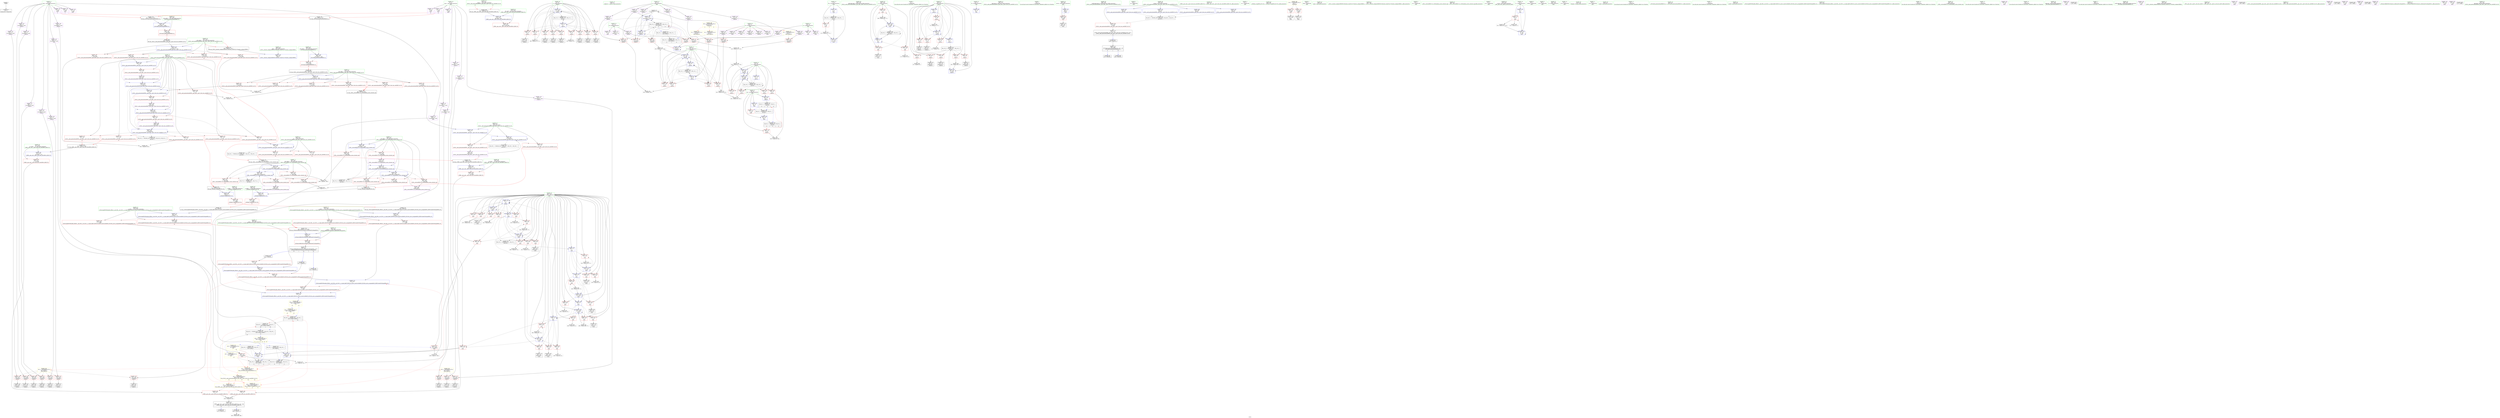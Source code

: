 digraph "SVFG" {
	label="SVFG";

	Node0x5585e2c1c210 [shape=record,color=grey,label="{NodeID: 0\nNullPtr}"];
	Node0x5585e2c1c210 -> Node0x5585e2c54960[style=solid];
	Node0x5585e2cbf590 [shape=record,color=black,label="{NodeID: 692\n611 = PHI(626, )\n}"];
	Node0x5585e2cbf590 -> Node0x5585e2c62cb0[style=solid];
	Node0x5585e2c65dd0 [shape=record,color=blue,label="{NodeID: 360\n525\<--522\nthis.addr\<--this\n_ZNK9__gnu_cxx5__ops15_Iter_less_iterclIPiS3_EEbT_T0_\n}"];
	Node0x5585e2c65dd0 -> Node0x5585e2c61c70[style=dashed];
	Node0x5585e2c61a00 [shape=record,color=red,label="{NodeID: 277\n494\<--428\n\<--__ii\n_ZSt18__next_permutationIPiN9__gnu_cxx5__ops15_Iter_less_iterEEbT_S4_T0_\n|{<s0>18}}"];
	Node0x5585e2c61a00:s0 -> Node0x5585e2cc0ae0[style=solid,color=red];
	Node0x5585e2c55830 [shape=record,color=red,label="{NodeID: 194\n140\<--51\n\<--j\n_Z4procv\n}"];
	Node0x5585e2c55830 -> Node0x5585e2c555c0[style=solid];
	Node0x5585e2c52240 [shape=record,color=black,label="{NodeID: 111\n328\<--327\nidxprom47\<--\nmain\n}"];
	Node0x5585e2c50c60 [shape=record,color=green,label="{NodeID: 28\n46\<--47\n_Z4procv\<--_Z4procv_field_insensitive\n}"];
	Node0x5585e2c94580 [shape=record,color=black,label="{NodeID: 554\nMR_58V_2 = PHI(MR_58V_1, MR_58V_1, MR_58V_5, MR_58V_1, )\npts\{431 \}\n}"];
	Node0x5585e2c6e830 [shape=record,color=grey,label="{NodeID: 471\n174 = Binary(173, 166, )\n}"];
	Node0x5585e2c6e830 -> Node0x5585e2c63c80[style=solid];
	Node0x5585e2c630c0 [shape=record,color=blue,label="{NodeID: 305\n7\<--5\nTN\<--\nGlob }"];
	Node0x5585e2c630c0 -> Node0x5585e2c84840[style=dashed];
	Node0x5585e2c56ef0 [shape=record,color=red,label="{NodeID: 222\n170\<--169\n\<--arrayidx49\n_Z4procv\n}"];
	Node0x5585e2c56ef0 -> Node0x5585e2c52b10[style=solid];
	Node0x5585e2c589b0 [shape=record,color=purple,label="{NodeID: 139\n238\<--18\n\<--A\nmain\n}"];
	Node0x5585e2c534c0 [shape=record,color=green,label="{NodeID: 56\n434\<--435\nundef.agg.tmp\<--undef.agg.tmp_field_insensitive\n_ZSt18__next_permutationIPiN9__gnu_cxx5__ops15_Iter_less_iterEEbT_S4_T0_\n}"];
	Node0x5585e2c647e0 [shape=record,color=blue,label="{NodeID: 333\n201\<--289\ni\<--inc29\nmain\n}"];
	Node0x5585e2c647e0 -> Node0x5585e2c5f4e0[style=dashed];
	Node0x5585e2c647e0 -> Node0x5585e2c5f570[style=dashed];
	Node0x5585e2c647e0 -> Node0x5585e2c5f640[style=dashed];
	Node0x5585e2c647e0 -> Node0x5585e2c647e0[style=dashed];
	Node0x5585e2c647e0 -> Node0x5585e2c648b0[style=dashed];
	Node0x5585e2c60410 [shape=record,color=red,label="{NodeID: 250\n277\<--203\n\<--j\nmain\n}"];
	Node0x5585e2c60410 -> Node0x5585e2c51fd0[style=solid];
	Node0x5585e2c5a070 [shape=record,color=purple,label="{NodeID: 167\n482\<--481\nincdec.ptr7\<--\n_ZSt18__next_permutationIPiN9__gnu_cxx5__ops15_Iter_less_iterEEbT_S4_T0_\n|{|<s1>15}}"];
	Node0x5585e2c5a070 -> Node0x5585e2c65b60[style=solid];
	Node0x5585e2c5a070:s1 -> Node0x5585e2cc00e0[style=solid,color=red];
	Node0x5585e2c54cd0 [shape=record,color=black,label="{NodeID: 84\n87\<--86\nidxprom8\<--\n_Z4procv\n}"];
	Node0x5585e2c3da60 [shape=record,color=green,label="{NodeID: 1\n5\<--1\n\<--dummyObj\nCan only get source location for instruction, argument, global var or function.}"];
	Node0x5585e2cbf6d0 [shape=record,color=black,label="{NodeID: 693\n617 = PHI(626, )\n}"];
	Node0x5585e2cbf6d0 -> Node0x5585e2c62d80[style=solid];
	Node0x5585e2c65ea0 [shape=record,color=blue,label="{NodeID: 361\n527\<--523\n__it1.addr\<--__it1\n_ZNK9__gnu_cxx5__ops15_Iter_less_iterclIPiS3_EEbT_T0_\n}"];
	Node0x5585e2c65ea0 -> Node0x5585e2c61d40[style=dashed];
	Node0x5585e2c61ad0 [shape=record,color=red,label="{NodeID: 278\n481\<--430\n\<--__j\n_ZSt18__next_permutationIPiN9__gnu_cxx5__ops15_Iter_less_iterEEbT_S4_T0_\n}"];
	Node0x5585e2c61ad0 -> Node0x5585e2c5a070[style=solid];
	Node0x5585e2c55900 [shape=record,color=red,label="{NodeID: 195\n155\<--51\n\<--j\n_Z4procv\n}"];
	Node0x5585e2c55900 -> Node0x5585e2c528a0[style=solid];
	Node0x5585e2c52310 [shape=record,color=black,label="{NodeID: 112\n355\<--354\nidxprom61\<--\nmain\n}"];
	Node0x5585e2c50d60 [shape=record,color=green,label="{NodeID: 29\n49\<--50\ni\<--i_field_insensitive\n_Z4procv\n}"];
	Node0x5585e2c50d60 -> Node0x5585e2c5ab00[style=solid];
	Node0x5585e2c50d60 -> Node0x5585e2c5abd0[style=solid];
	Node0x5585e2c50d60 -> Node0x5585e2c5aca0[style=solid];
	Node0x5585e2c50d60 -> Node0x5585e2c5ad70[style=solid];
	Node0x5585e2c50d60 -> Node0x5585e2c5ae40[style=solid];
	Node0x5585e2c50d60 -> Node0x5585e2c5af10[style=solid];
	Node0x5585e2c50d60 -> Node0x5585e2c5afe0[style=solid];
	Node0x5585e2c50d60 -> Node0x5585e2c5b0b0[style=solid];
	Node0x5585e2c50d60 -> Node0x5585e2c5b180[style=solid];
	Node0x5585e2c50d60 -> Node0x5585e2c63460[style=solid];
	Node0x5585e2c50d60 -> Node0x5585e2c63600[style=solid];
	Node0x5585e2c50d60 -> Node0x5585e2c636d0[style=solid];
	Node0x5585e2c50d60 -> Node0x5585e2c63ef0[style=solid];
	Node0x5585e2c94a80 [shape=record,color=black,label="{NodeID: 555\nMR_46V_2 = PHI(MR_46V_5, MR_46V_1, MR_46V_4, MR_46V_1, )\npts\{110000 140000 \}\n|{<s0>13}}"];
	Node0x5585e2c94a80:s0 -> Node0x5585e2c9d410[style=dashed,color=blue];
	Node0x5585e2c6e9b0 [shape=record,color=grey,label="{NodeID: 472\n180 = Binary(179, 75, )\n}"];
	Node0x5585e2c6e9b0 -> Node0x5585e2c63e20[style=solid];
	Node0x5585e2c63190 [shape=record,color=blue,label="{NodeID: 306\n15\<--16\nN\<--\nGlob }"];
	Node0x5585e2c56fc0 [shape=record,color=red,label="{NodeID: 223\n173\<--172\n\<--arrayidx51\n_Z4procv\n}"];
	Node0x5585e2c56fc0 -> Node0x5585e2c6e830[style=solid];
	Node0x5585e2c58a80 [shape=record,color=purple,label="{NodeID: 140\n66\<--21\narrayidx\<--B\n_Z4procv\n}"];
	Node0x5585e2c58a80 -> Node0x5585e2c561f0[style=solid];
	Node0x5585e2c53590 [shape=record,color=green,label="{NodeID: 57\n436\<--437\nagg.tmp12\<--agg.tmp12_field_insensitive\n_ZSt18__next_permutationIPiN9__gnu_cxx5__ops15_Iter_less_iterEEbT_S4_T0_\n}"];
	Node0x5585e2c971e0 [shape=record,color=yellow,style=double,label="{NodeID: 583\n18V_1 = ENCHI(MR_18V_0)\npts\{110000 \}\nFun[_Z4procv]}"];
	Node0x5585e2c971e0 -> Node0x5585e2c562c0[style=dashed];
	Node0x5585e2c971e0 -> Node0x5585e2c567a0[style=dashed];
	Node0x5585e2c971e0 -> Node0x5585e2c56c80[style=dashed];
	Node0x5585e2c648b0 [shape=record,color=blue,label="{NodeID: 334\n201\<--5\ni\<--\nmain\n}"];
	Node0x5585e2c648b0 -> Node0x5585e2c5f710[style=dashed];
	Node0x5585e2c648b0 -> Node0x5585e2c5f7e0[style=dashed];
	Node0x5585e2c648b0 -> Node0x5585e2c5f8b0[style=dashed];
	Node0x5585e2c648b0 -> Node0x5585e2c5f980[style=dashed];
	Node0x5585e2c648b0 -> Node0x5585e2c5fa50[style=dashed];
	Node0x5585e2c648b0 -> Node0x5585e2c64b20[style=dashed];
	Node0x5585e2c648b0 -> Node0x5585e2c64cc0[style=dashed];
	Node0x5585e2c604e0 [shape=record,color=red,label="{NodeID: 251\n283\<--203\n\<--j\nmain\n}"];
	Node0x5585e2c604e0 -> Node0x5585e2c6d4b0[style=solid];
	Node0x5585e2c5a140 [shape=record,color=purple,label="{NodeID: 168\n573\<--572\nincdec.ptr\<--\n_ZSt9__reverseIPiEvT_S1_St26random_access_iterator_tag\n}"];
	Node0x5585e2c5a140 -> Node0x5585e2c66380[style=solid];
	Node0x5585e2c54da0 [shape=record,color=black,label="{NodeID: 85\n98\<--97\nidxprom13\<--\n_Z4procv\n}"];
	Node0x5585e2c44910 [shape=record,color=green,label="{NodeID: 2\n16\<--1\n\<--dummyObj\nCan only get source location for instruction, argument, global var or function.}"];
	Node0x5585e2cbf810 [shape=record,color=black,label="{NodeID: 694\n621 = PHI(626, )\n}"];
	Node0x5585e2cbf810 -> Node0x5585e2c62e50[style=solid];
	Node0x5585e2c65f70 [shape=record,color=blue,label="{NodeID: 362\n529\<--524\n__it2.addr\<--__it2\n_ZNK9__gnu_cxx5__ops15_Iter_less_iterclIPiS3_EEbT_T0_\n}"];
	Node0x5585e2c65f70 -> Node0x5585e2c61e10[style=dashed];
	Node0x5585e2c61ba0 [shape=record,color=red,label="{NodeID: 279\n490\<--430\n\<--__j\n_ZSt18__next_permutationIPiN9__gnu_cxx5__ops15_Iter_less_iterEEbT_S4_T0_\n|{<s0>16}}"];
	Node0x5585e2c61ba0:s0 -> Node0x5585e2cc0660[style=solid,color=red];
	Node0x5585e2c559d0 [shape=record,color=red,label="{NodeID: 196\n167\<--51\n\<--j\n_Z4procv\n}"];
	Node0x5585e2c559d0 -> Node0x5585e2c52a40[style=solid];
	Node0x5585e2c523e0 [shape=record,color=black,label="{NodeID: 113\n198\<--381\nmain_ret\<--\nmain\n}"];
	Node0x5585e2c50e30 [shape=record,color=green,label="{NodeID: 30\n51\<--52\nj\<--j_field_insensitive\n_Z4procv\n}"];
	Node0x5585e2c50e30 -> Node0x5585e2c5b250[style=solid];
	Node0x5585e2c50e30 -> Node0x5585e2c5b320[style=solid];
	Node0x5585e2c50e30 -> Node0x5585e2c5b3f0[style=solid];
	Node0x5585e2c50e30 -> Node0x5585e2c55690[style=solid];
	Node0x5585e2c50e30 -> Node0x5585e2c55760[style=solid];
	Node0x5585e2c50e30 -> Node0x5585e2c55830[style=solid];
	Node0x5585e2c50e30 -> Node0x5585e2c55900[style=solid];
	Node0x5585e2c50e30 -> Node0x5585e2c559d0[style=solid];
	Node0x5585e2c50e30 -> Node0x5585e2c55aa0[style=solid];
	Node0x5585e2c50e30 -> Node0x5585e2c63870[style=solid];
	Node0x5585e2c50e30 -> Node0x5585e2c63e20[style=solid];
	Node0x5585e2c6eb30 [shape=record,color=grey,label="{NodeID: 473\n337 = Binary(336, 75, )\n}"];
	Node0x5585e2c6eb30 -> Node0x5585e2c64d90[style=solid];
	Node0x5585e2c63290 [shape=record,color=blue,label="{NodeID: 307\n28\<--16\nans\<--\nGlob }"];
	Node0x5585e2c63290 -> Node0x5585e2c84d40[style=dashed];
	Node0x5585e2c57090 [shape=record,color=red,label="{NodeID: 224\n381\<--199\n\<--retval\nmain\n}"];
	Node0x5585e2c57090 -> Node0x5585e2c523e0[style=solid];
	Node0x5585e2c58b50 [shape=record,color=purple,label="{NodeID: 141\n254\<--21\n\<--B\nmain\n}"];
	Node0x5585e2c53660 [shape=record,color=green,label="{NodeID: 58\n438\<--439\nundef.agg.tmp13\<--undef.agg.tmp13_field_insensitive\n_ZSt18__next_permutationIPiN9__gnu_cxx5__ops15_Iter_less_iterEEbT_S4_T0_\n}"];
	Node0x5585e2c972c0 [shape=record,color=yellow,style=double,label="{NodeID: 584\n20V_1 = ENCHI(MR_20V_0)\npts\{140000 \}\nFun[_Z4procv]}"];
	Node0x5585e2c972c0 -> Node0x5585e2c56460[style=dashed];
	Node0x5585e2c972c0 -> Node0x5585e2c56600[style=dashed];
	Node0x5585e2c972c0 -> Node0x5585e2c56870[style=dashed];
	Node0x5585e2c972c0 -> Node0x5585e2c56a10[style=dashed];
	Node0x5585e2c972c0 -> Node0x5585e2c56bb0[style=dashed];
	Node0x5585e2c972c0 -> Node0x5585e2c56d50[style=dashed];
	Node0x5585e2c972c0 -> Node0x5585e2c56ef0[style=dashed];
	Node0x5585e2c64980 [shape=record,color=blue,label="{NodeID: 335\n300\<--297\narrayidx35\<--\nmain\n}"];
	Node0x5585e2c64980 -> Node0x5585e2c64980[style=dashed];
	Node0x5585e2c64980 -> Node0x5585e2c8e680[style=dashed];
	Node0x5585e2c605b0 [shape=record,color=red,label="{NodeID: 252\n330\<--329\n\<--arrayidx48\nmain\n}"];
	Node0x5585e2c605b0 -> Node0x5585e2c70f30[style=solid];
	Node0x5585e2c5a210 [shape=record,color=purple,label="{NodeID: 169\n584\<--583\nincdec.ptr2\<--\n_ZSt9__reverseIPiEvT_S1_St26random_access_iterator_tag\n}"];
	Node0x5585e2c5a210 -> Node0x5585e2c66450[style=solid];
	Node0x5585e2c54e70 [shape=record,color=black,label="{NodeID: 86\n101\<--100\nidxprom15\<--\n_Z4procv\n}"];
	Node0x5585e2c4eb30 [shape=record,color=green,label="{NodeID: 3\n30\<--1\n.str\<--dummyObj\nGlob }"];
	Node0x5585e2cbf950 [shape=record,color=black,label="{NodeID: 695\n416 = PHI(403, )\n0th arg _ZSt18__next_permutationIPiN9__gnu_cxx5__ops15_Iter_less_iterEEbT_S4_T0_ }"];
	Node0x5585e2cbf950 -> Node0x5585e2c65270[style=solid];
	Node0x5585e2c66040 [shape=record,color=blue,label="{NodeID: 363\n544\<--542\n__a.addr\<--__a\n_ZSt9iter_swapIPiS0_EvT_T0_\n}"];
	Node0x5585e2c66040 -> Node0x5585e2c62080[style=dashed];
	Node0x5585e2c61c70 [shape=record,color=red,label="{NodeID: 280\n534\<--525\nthis1\<--this.addr\n_ZNK9__gnu_cxx5__ops15_Iter_less_iterclIPiS3_EEbT_T0_\n}"];
	Node0x5585e2c55aa0 [shape=record,color=red,label="{NodeID: 197\n179\<--51\n\<--j\n_Z4procv\n}"];
	Node0x5585e2c55aa0 -> Node0x5585e2c6e9b0[style=solid];
	Node0x5585e2c524b0 [shape=record,color=black,label="{NodeID: 114\n390\<--408\n_ZSt16next_permutationIPiEbT_S1__ret\<--call\n_ZSt16next_permutationIPiEbT_S1_\n|{<s0>9|<s1>10}}"];
	Node0x5585e2c524b0:s0 -> Node0x5585e2cbef10[style=solid,color=blue];
	Node0x5585e2c524b0:s1 -> Node0x5585e2cbf040[style=solid,color=blue];
	Node0x5585e2c50f00 [shape=record,color=green,label="{NodeID: 31\n53\<--54\nk\<--k_field_insensitive\n_Z4procv\n}"];
	Node0x5585e2c50f00 -> Node0x5585e2c55b70[style=solid];
	Node0x5585e2c50f00 -> Node0x5585e2c55c40[style=solid];
	Node0x5585e2c50f00 -> Node0x5585e2c55d10[style=solid];
	Node0x5585e2c50f00 -> Node0x5585e2c55de0[style=solid];
	Node0x5585e2c50f00 -> Node0x5585e2c637a0[style=solid];
	Node0x5585e2c50f00 -> Node0x5585e2c63a10[style=solid];
	Node0x5585e2c50f00 -> Node0x5585e2c63d50[style=solid];
	Node0x5585e2c6ecb0 [shape=record,color=grey,label="{NodeID: 474\n164 = Binary(163, 162, )\n}"];
	Node0x5585e2c6ecb0 -> Node0x5585e2c63bb0[style=solid];
	Node0x5585e2c63390 [shape=record,color=blue,label="{NodeID: 308\n55\<--16\nv\<--\n_Z4procv\n}"];
	Node0x5585e2c63390 -> Node0x5585e2c91380[style=dashed];
	Node0x5585e2c57160 [shape=record,color=red,label="{NodeID: 225\n233\<--201\n\<--i\nmain\n}"];
	Node0x5585e2c57160 -> Node0x5585e2c701b0[style=solid];
	Node0x5585e2c58c20 [shape=record,color=purple,label="{NodeID: 142\n70\<--24\narrayidx2\<--L\n_Z4procv\n}"];
	Node0x5585e2c58c20 -> Node0x5585e2c63530[style=solid];
	Node0x5585e2c53730 [shape=record,color=green,label="{NodeID: 59\n474\<--475\n_ZNK9__gnu_cxx5__ops15_Iter_less_iterclIPiS3_EEbT_T0_\<--_ZNK9__gnu_cxx5__ops15_Iter_less_iterclIPiS3_EEbT_T0__field_insensitive\n}"];
	Node0x5585e2c83910 [shape=record,color=black,label="{NodeID: 502\nMR_46V_3 = PHI(MR_46V_4, MR_46V_1, )\npts\{110000 140000 \}\n|{|<s1>22}}"];
	Node0x5585e2c83910 -> Node0x5585e2c89840[style=dashed];
	Node0x5585e2c83910:s1 -> Node0x5585e2c969a0[style=dashed,color=red];
	Node0x5585e2c64a50 [shape=record,color=blue,label="{NodeID: 336\n304\<--297\narrayidx37\<--\nmain\n}"];
	Node0x5585e2c64a50 -> Node0x5585e2c64a50[style=dashed];
	Node0x5585e2c64a50 -> Node0x5585e2c8e180[style=dashed];
	Node0x5585e2c60680 [shape=record,color=red,label="{NodeID: 253\n357\<--356\n\<--arrayidx62\nmain\n}"];
	Node0x5585e2c60680 -> Node0x5585e2c70930[style=solid];
	Node0x5585e2c5a2e0 [shape=record,color=purple,label="{NodeID: 170\n587\<--586\nincdec.ptr3\<--\n_ZSt9__reverseIPiEvT_S1_St26random_access_iterator_tag\n}"];
	Node0x5585e2c5a2e0 -> Node0x5585e2c66520[style=solid];
	Node0x5585e2c54f40 [shape=record,color=black,label="{NodeID: 87\n107\<--106\nidxprom18\<--\n_Z4procv\n}"];
	Node0x5585e2c4ee70 [shape=record,color=green,label="{NodeID: 4\n32\<--1\n.str.1\<--dummyObj\nGlob }"];
	Node0x5585e2cbfa90 [shape=record,color=black,label="{NodeID: 696\n417 = PHI(404, )\n1st arg _ZSt18__next_permutationIPiN9__gnu_cxx5__ops15_Iter_less_iterEEbT_S4_T0_ }"];
	Node0x5585e2cbfa90 -> Node0x5585e2c65340[style=solid];
	Node0x5585e2c66110 [shape=record,color=blue,label="{NodeID: 364\n546\<--543\n__b.addr\<--__b\n_ZSt9iter_swapIPiS0_EvT_T0_\n}"];
	Node0x5585e2c66110 -> Node0x5585e2c62150[style=dashed];
	Node0x5585e2c61d40 [shape=record,color=red,label="{NodeID: 281\n535\<--527\n\<--__it1.addr\n_ZNK9__gnu_cxx5__ops15_Iter_less_iterclIPiS3_EEbT_T0_\n}"];
	Node0x5585e2c61d40 -> Node0x5585e2c61ee0[style=solid];
	Node0x5585e2c55b70 [shape=record,color=red,label="{NodeID: 198\n96\<--53\n\<--k\n_Z4procv\n}"];
	Node0x5585e2c55b70 -> Node0x5585e2c70630[style=solid];
	Node0x5585e2c576b0 [shape=record,color=black,label="{NodeID: 115\n415\<--515\n_ZSt18__next_permutationIPiN9__gnu_cxx5__ops15_Iter_less_iterEEbT_S4_T0__ret\<--\n_ZSt18__next_permutationIPiN9__gnu_cxx5__ops15_Iter_less_iterEEbT_S4_T0_\n|{<s0>13}}"];
	Node0x5585e2c576b0:s0 -> Node0x5585e2cbc480[style=solid,color=blue];
	Node0x5585e2c50fd0 [shape=record,color=green,label="{NodeID: 32\n55\<--56\nv\<--v_field_insensitive\n_Z4procv\n}"];
	Node0x5585e2c50fd0 -> Node0x5585e2c55eb0[style=solid];
	Node0x5585e2c50fd0 -> Node0x5585e2c55f80[style=solid];
	Node0x5585e2c50fd0 -> Node0x5585e2c56050[style=solid];
	Node0x5585e2c50fd0 -> Node0x5585e2c56120[style=solid];
	Node0x5585e2c50fd0 -> Node0x5585e2c63390[style=solid];
	Node0x5585e2c50fd0 -> Node0x5585e2c63940[style=solid];
	Node0x5585e2c50fd0 -> Node0x5585e2c63bb0[style=solid];
	Node0x5585e2c6ee30 [shape=record,color=grey,label="{NodeID: 475\n162 = Binary(148, 161, )\n}"];
	Node0x5585e2c6ee30 -> Node0x5585e2c6ecb0[style=solid];
	Node0x5585e2c63460 [shape=record,color=blue,label="{NodeID: 309\n49\<--5\ni\<--\n_Z4procv\n}"];
	Node0x5585e2c63460 -> Node0x5585e2c5ab00[style=dashed];
	Node0x5585e2c63460 -> Node0x5585e2c5abd0[style=dashed];
	Node0x5585e2c63460 -> Node0x5585e2c5aca0[style=dashed];
	Node0x5585e2c63460 -> Node0x5585e2c5ad70[style=dashed];
	Node0x5585e2c63460 -> Node0x5585e2c63600[style=dashed];
	Node0x5585e2c63460 -> Node0x5585e2c636d0[style=dashed];
	Node0x5585e2c57230 [shape=record,color=red,label="{NodeID: 226\n236\<--201\n\<--i\nmain\n}"];
	Node0x5585e2c57230 -> Node0x5585e2c52d80[style=solid];
	Node0x5585e2c58cf0 [shape=record,color=purple,label="{NodeID: 143\n102\<--24\narrayidx16\<--L\n_Z4procv\n}"];
	Node0x5585e2c58cf0 -> Node0x5585e2c56530[style=solid];
	Node0x5585e2c53830 [shape=record,color=green,label="{NodeID: 60\n492\<--493\n_ZSt9iter_swapIPiS0_EvT_T0_\<--_ZSt9iter_swapIPiS0_EvT_T0__field_insensitive\n}"];
	Node0x5585e2c9d280 [shape=record,color=yellow,style=double,label="{NodeID: 669\n46V_2 = CSCHI(MR_46V_1)\npts\{110000 140000 \}\nCS[]|{<s0>16|<s1>22}}"];
	Node0x5585e2c9d280:s0 -> Node0x5585e2c9dc60[style=dashed,color=blue];
	Node0x5585e2c9d280:s1 -> Node0x5585e2c83910[style=dashed,color=blue];
	Node0x5585e2c97480 [shape=record,color=yellow,style=double,label="{NodeID: 586\n24V_1 = ENCHI(MR_24V_0)\npts\{1 \}\nFun[main]}"];
	Node0x5585e2c97480 -> Node0x5585e2c5a960[style=dashed];
	Node0x5585e2c97480 -> Node0x5585e2c5aa30[style=dashed];
	Node0x5585e2c64b20 [shape=record,color=blue,label="{NodeID: 337\n201\<--308\ni\<--inc39\nmain\n}"];
	Node0x5585e2c64b20 -> Node0x5585e2c5f710[style=dashed];
	Node0x5585e2c64b20 -> Node0x5585e2c5f7e0[style=dashed];
	Node0x5585e2c64b20 -> Node0x5585e2c5f8b0[style=dashed];
	Node0x5585e2c64b20 -> Node0x5585e2c5f980[style=dashed];
	Node0x5585e2c64b20 -> Node0x5585e2c5fa50[style=dashed];
	Node0x5585e2c64b20 -> Node0x5585e2c64b20[style=dashed];
	Node0x5585e2c64b20 -> Node0x5585e2c64cc0[style=dashed];
	Node0x5585e2c60750 [shape=record,color=red,label="{NodeID: 254\n403\<--393\n\<--__first.addr\n_ZSt16next_permutationIPiEbT_S1_\n|{<s0>13}}"];
	Node0x5585e2c60750:s0 -> Node0x5585e2cbf950[style=solid,color=red];
	Node0x5585e2c5a3b0 [shape=record,color=purple,label="{NodeID: 171\n239\<--18\nadd.ptr\<--A\nmain\n}"];
	Node0x5585e2c55010 [shape=record,color=black,label="{NodeID: 88\n110\<--109\nidxprom20\<--\n_Z4procv\n}"];
	Node0x5585e2c4ef30 [shape=record,color=green,label="{NodeID: 5\n34\<--1\nstdin\<--dummyObj\nGlob }"];
	Node0x5585e2cbfbd0 [shape=record,color=black,label="{NodeID: 697\n592 = PHI(422, 422, )\n0th arg _ZSt19__iterator_categoryIPiENSt15iterator_traitsIT_E17iterator_categoryERKS2_ }"];
	Node0x5585e2cbfbd0 -> Node0x5585e2c665f0[style=solid];
	Node0x5585e2c8d280 [shape=record,color=black,label="{NodeID: 531\nMR_8V_3 = PHI(MR_8V_2, MR_8V_1, )\npts\{29 \}\n|{<s0>8|<s1>8|<s2>8}}"];
	Node0x5585e2c8d280:s0 -> Node0x5585e2c5a890[style=dashed,color=blue];
	Node0x5585e2c8d280:s1 -> Node0x5585e2c84d40[style=dashed,color=blue];
	Node0x5585e2c8d280:s2 -> Node0x5585e2c8d780[style=dashed,color=blue];
	Node0x5585e2c661e0 [shape=record,color=blue,label="{NodeID: 365\n561\<--557\n__first.addr\<--__first\n_ZSt9__reverseIPiEvT_S1_St26random_access_iterator_tag\n}"];
	Node0x5585e2c661e0 -> Node0x5585e2c62220[style=dashed];
	Node0x5585e2c661e0 -> Node0x5585e2c622f0[style=dashed];
	Node0x5585e2c661e0 -> Node0x5585e2c623c0[style=dashed];
	Node0x5585e2c661e0 -> Node0x5585e2c62490[style=dashed];
	Node0x5585e2c661e0 -> Node0x5585e2c66450[style=dashed];
	Node0x5585e2c661e0 -> Node0x5585e2c88e40[style=dashed];
	Node0x5585e2c61e10 [shape=record,color=red,label="{NodeID: 282\n537\<--529\n\<--__it2.addr\n_ZNK9__gnu_cxx5__ops15_Iter_less_iterclIPiS3_EEbT_T0_\n}"];
	Node0x5585e2c61e10 -> Node0x5585e2c61fb0[style=solid];
	Node0x5585e2c55c40 [shape=record,color=red,label="{NodeID: 199\n137\<--53\n\<--k\n_Z4procv\n}"];
	Node0x5585e2c55c40 -> Node0x5585e2c6ddb0[style=solid];
	Node0x5585e2c57740 [shape=record,color=black,label="{NodeID: 116\n521\<--539\n_ZNK9__gnu_cxx5__ops15_Iter_less_iterclIPiS3_EEbT_T0__ret\<--cmp\n_ZNK9__gnu_cxx5__ops15_Iter_less_iterclIPiS3_EEbT_T0_\n|{<s0>14|<s1>15}}"];
	Node0x5585e2c57740:s0 -> Node0x5585e2cbf250[style=solid,color=blue];
	Node0x5585e2c57740:s1 -> Node0x5585e2cbf3c0[style=solid,color=blue];
	Node0x5585e2c510a0 [shape=record,color=green,label="{NodeID: 33\n196\<--197\nmain\<--main_field_insensitive\n}"];
	Node0x5585e2c6efb0 [shape=record,color=grey,label="{NodeID: 476\n94 = cmp(93, 62, )\n}"];
	Node0x5585e2c63530 [shape=record,color=blue,label="{NodeID: 310\n70\<--67\narrayidx2\<--\n_Z4procv\n}"];
	Node0x5585e2c63530 -> Node0x5585e2c63530[style=dashed];
	Node0x5585e2c63530 -> Node0x5585e2c91880[style=dashed];
	Node0x5585e2c57300 [shape=record,color=red,label="{NodeID: 227\n243\<--201\n\<--i\nmain\n}"];
	Node0x5585e2c57300 -> Node0x5585e2c6e0b0[style=solid];
	Node0x5585e2c58dc0 [shape=record,color=purple,label="{NodeID: 144\n111\<--24\narrayidx21\<--L\n_Z4procv\n}"];
	Node0x5585e2c58dc0 -> Node0x5585e2c566d0[style=solid];
	Node0x5585e2c53930 [shape=record,color=green,label="{NodeID: 61\n497\<--498\n_ZSt19__iterator_categoryIPiENSt15iterator_traitsIT_E17iterator_categoryERKS2_\<--_ZSt19__iterator_categoryIPiENSt15iterator_traitsIT_E17iterator_categoryERKS2__field_insensitive\n}"];
	Node0x5585e2c9d410 [shape=record,color=yellow,style=double,label="{NodeID: 670\n46V_2 = CSCHI(MR_46V_1)\npts\{110000 140000 \}\nCS[]|{<s0>9|<s1>9|<s2>10|<s3>10|<s4>10|<s5>10|<s6>10}}"];
	Node0x5585e2c9d410:s0 -> Node0x5585e2c9d7e0[style=dashed,color=blue];
	Node0x5585e2c9d410:s1 -> Node0x5585e2c9d940[style=dashed,color=blue];
	Node0x5585e2c9d410:s2 -> Node0x5585e2c60680[style=dashed,color=blue];
	Node0x5585e2c9d410:s3 -> Node0x5585e2c85c40[style=dashed,color=blue];
	Node0x5585e2c9d410:s4 -> Node0x5585e2c86140[style=dashed,color=blue];
	Node0x5585e2c9d410:s5 -> Node0x5585e2c8e180[style=dashed,color=blue];
	Node0x5585e2c9d410:s6 -> Node0x5585e2c8e680[style=dashed,color=blue];
	Node0x5585e2c64bf0 [shape=record,color=blue,label="{NodeID: 338\n28\<--312\nans\<--\nmain\n}"];
	Node0x5585e2c64bf0 -> Node0x5585e2c8d780[style=dashed];
	Node0x5585e2c60820 [shape=record,color=red,label="{NodeID: 255\n404\<--395\n\<--__last.addr\n_ZSt16next_permutationIPiEbT_S1_\n|{<s0>13}}"];
	Node0x5585e2c60820:s0 -> Node0x5585e2cbfa90[style=solid,color=red];
	Node0x5585e2c5a480 [shape=record,color=purple,label="{NodeID: 172\n255\<--21\nadd.ptr11\<--B\nmain\n}"];
	Node0x5585e2c550e0 [shape=record,color=black,label="{NodeID: 89\n114\<--113\nidxprom22\<--\n_Z4procv\n}"];
	Node0x5585e2c4eff0 [shape=record,color=green,label="{NodeID: 6\n35\<--1\n.str.2\<--dummyObj\nGlob }"];
	Node0x5585e2cbfde0 [shape=record,color=black,label="{NodeID: 698\n522 = PHI(420, 420, )\n0th arg _ZNK9__gnu_cxx5__ops15_Iter_less_iterclIPiS3_EEbT_T0_ }"];
	Node0x5585e2cbfde0 -> Node0x5585e2c65dd0[style=solid];
	Node0x5585e2c8d780 [shape=record,color=black,label="{NodeID: 532\nMR_8V_5 = PHI(MR_8V_6, MR_8V_4, )\npts\{29 \}\n|{<s0>8|<s1>8|<s2>8}}"];
	Node0x5585e2c8d780:s0 -> Node0x5585e2c5a7c0[style=dashed,color=red];
	Node0x5585e2c8d780:s1 -> Node0x5585e2c63fc0[style=dashed,color=red];
	Node0x5585e2c8d780:s2 -> Node0x5585e2c8d280[style=dashed,color=red];
	Node0x5585e2c662b0 [shape=record,color=blue,label="{NodeID: 366\n563\<--558\n__last.addr\<--__last\n_ZSt9__reverseIPiEvT_S1_St26random_access_iterator_tag\n}"];
	Node0x5585e2c662b0 -> Node0x5585e2c62560[style=dashed];
	Node0x5585e2c662b0 -> Node0x5585e2c62630[style=dashed];
	Node0x5585e2c662b0 -> Node0x5585e2c66380[style=dashed];
	Node0x5585e2c662b0 -> Node0x5585e2c89340[style=dashed];
	Node0x5585e2c61ee0 [shape=record,color=red,label="{NodeID: 283\n536\<--535\n\<--\n_ZNK9__gnu_cxx5__ops15_Iter_less_iterclIPiS3_EEbT_T0_\n}"];
	Node0x5585e2c61ee0 -> Node0x5585e2c70330[style=solid];
	Node0x5585e2c55d10 [shape=record,color=red,label="{NodeID: 200\n148\<--53\n\<--k\n_Z4procv\n}"];
	Node0x5585e2c55d10 -> Node0x5585e2c6ee30[style=solid];
	Node0x5585e2c577d0 [shape=record,color=black,label="{NodeID: 117\n626\<--631\n_ZSt4moveIRiEONSt16remove_referenceIT_E4typeEOS2__ret\<--\n_ZSt4moveIRiEONSt16remove_referenceIT_E4typeEOS2_\n|{<s0>23|<s1>24|<s2>25}}"];
	Node0x5585e2c577d0:s0 -> Node0x5585e2cbf590[style=solid,color=blue];
	Node0x5585e2c577d0:s1 -> Node0x5585e2cbf6d0[style=solid,color=blue];
	Node0x5585e2c577d0:s2 -> Node0x5585e2cbf810[style=solid,color=blue];
	Node0x5585e2c511a0 [shape=record,color=green,label="{NodeID: 34\n199\<--200\nretval\<--retval_field_insensitive\nmain\n}"];
	Node0x5585e2c511a0 -> Node0x5585e2c57090[style=solid];
	Node0x5585e2c511a0 -> Node0x5585e2c64090[style=solid];
	Node0x5585e2c6f130 [shape=record,color=grey,label="{NodeID: 477\n295 = cmp(294, 62, )\n}"];
	Node0x5585e2c63600 [shape=record,color=blue,label="{NodeID: 311\n49\<--74\ni\<--inc\n_Z4procv\n}"];
	Node0x5585e2c63600 -> Node0x5585e2c5ab00[style=dashed];
	Node0x5585e2c63600 -> Node0x5585e2c5abd0[style=dashed];
	Node0x5585e2c63600 -> Node0x5585e2c5aca0[style=dashed];
	Node0x5585e2c63600 -> Node0x5585e2c5ad70[style=dashed];
	Node0x5585e2c63600 -> Node0x5585e2c63600[style=dashed];
	Node0x5585e2c63600 -> Node0x5585e2c636d0[style=dashed];
	Node0x5585e2c573d0 [shape=record,color=red,label="{NodeID: 228\n249\<--201\n\<--i\nmain\n}"];
	Node0x5585e2c573d0 -> Node0x5585e2c70030[style=solid];
	Node0x5585e2c58e90 [shape=record,color=purple,label="{NodeID: 145\n135\<--24\narrayidx33\<--L\n_Z4procv\n}"];
	Node0x5585e2c58e90 -> Node0x5585e2c56ae0[style=solid];
	Node0x5585e2c53a30 [shape=record,color=green,label="{NodeID: 62\n500\<--501\n_ZSt9__reverseIPiEvT_S1_St26random_access_iterator_tag\<--_ZSt9__reverseIPiEvT_S1_St26random_access_iterator_tag_field_insensitive\n}"];
	Node0x5585e2c84840 [shape=record,color=black,label="{NodeID: 505\nMR_28V_2 = PHI(MR_28V_3, MR_28V_1, )\npts\{8 \}\n}"];
	Node0x5585e2c84840 -> Node0x5585e2c5a6f0[style=dashed];
	Node0x5585e2c84840 -> Node0x5585e2c65000[style=dashed];
	Node0x5585e2c64cc0 [shape=record,color=blue,label="{NodeID: 339\n201\<--5\ni\<--\nmain\n}"];
	Node0x5585e2c64cc0 -> Node0x5585e2c5fb20[style=dashed];
	Node0x5585e2c64cc0 -> Node0x5585e2c5fbf0[style=dashed];
	Node0x5585e2c64cc0 -> Node0x5585e2c5fcc0[style=dashed];
	Node0x5585e2c64cc0 -> Node0x5585e2c5fd90[style=dashed];
	Node0x5585e2c64cc0 -> Node0x5585e2c5fe60[style=dashed];
	Node0x5585e2c64cc0 -> Node0x5585e2c64cc0[style=dashed];
	Node0x5585e2c64cc0 -> Node0x5585e2c64d90[style=dashed];
	Node0x5585e2c64cc0 -> Node0x5585e2c64e60[style=dashed];
	Node0x5585e2c608f0 [shape=record,color=red,label="{NodeID: 256\n515\<--418\n\<--retval\n_ZSt18__next_permutationIPiN9__gnu_cxx5__ops15_Iter_less_iterEEbT_S4_T0_\n}"];
	Node0x5585e2c608f0 -> Node0x5585e2c576b0[style=solid];
	Node0x5585e2c5a550 [shape=record,color=purple,label="{NodeID: 173\n279\<--26\nadd.ptr23\<--W\nmain\n}"];
	Node0x5585e2c551b0 [shape=record,color=black,label="{NodeID: 90\n117\<--116\nidxprom24\<--\n_Z4procv\n}"];
	Node0x5585e2c4f860 [shape=record,color=green,label="{NodeID: 7\n37\<--1\n.str.3\<--dummyObj\nGlob }"];
	Node0x5585e2cbff60 [shape=record,color=black,label="{NodeID: 699\n523 = PHI(471, 480, )\n1st arg _ZNK9__gnu_cxx5__ops15_Iter_less_iterclIPiS3_EEbT_T0_ }"];
	Node0x5585e2cbff60 -> Node0x5585e2c65ea0[style=solid];
	Node0x5585e2c66380 [shape=record,color=blue,label="{NodeID: 367\n563\<--573\n__last.addr\<--incdec.ptr\n_ZSt9__reverseIPiEvT_S1_St26random_access_iterator_tag\n}"];
	Node0x5585e2c66380 -> Node0x5585e2c62700[style=dashed];
	Node0x5585e2c66380 -> Node0x5585e2c627d0[style=dashed];
	Node0x5585e2c66380 -> Node0x5585e2c628a0[style=dashed];
	Node0x5585e2c66380 -> Node0x5585e2c66520[style=dashed];
	Node0x5585e2c66380 -> Node0x5585e2c89340[style=dashed];
	Node0x5585e2c61fb0 [shape=record,color=red,label="{NodeID: 284\n538\<--537\n\<--\n_ZNK9__gnu_cxx5__ops15_Iter_less_iterclIPiS3_EEbT_T0_\n}"];
	Node0x5585e2c61fb0 -> Node0x5585e2c70330[style=solid];
	Node0x5585e2c55de0 [shape=record,color=red,label="{NodeID: 201\n166\<--53\n\<--k\n_Z4procv\n}"];
	Node0x5585e2c55de0 -> Node0x5585e2c6e830[style=solid];
	Node0x5585e2c578a0 [shape=record,color=purple,label="{NodeID: 118\n85\<--9\narrayidx7\<--seq1\n_Z4procv\n}"];
	Node0x5585e2c578a0 -> Node0x5585e2c562c0[style=solid];
	Node0x5585e2c51270 [shape=record,color=green,label="{NodeID: 35\n201\<--202\ni\<--i_field_insensitive\nmain\n}"];
	Node0x5585e2c51270 -> Node0x5585e2c57160[style=solid];
	Node0x5585e2c51270 -> Node0x5585e2c57230[style=solid];
	Node0x5585e2c51270 -> Node0x5585e2c57300[style=solid];
	Node0x5585e2c51270 -> Node0x5585e2c573d0[style=solid];
	Node0x5585e2c51270 -> Node0x5585e2c574a0[style=solid];
	Node0x5585e2c51270 -> Node0x5585e2c57570[style=solid];
	Node0x5585e2c51270 -> Node0x5585e2c5f4e0[style=solid];
	Node0x5585e2c51270 -> Node0x5585e2c5f570[style=solid];
	Node0x5585e2c51270 -> Node0x5585e2c5f640[style=solid];
	Node0x5585e2c51270 -> Node0x5585e2c5f710[style=solid];
	Node0x5585e2c51270 -> Node0x5585e2c5f7e0[style=solid];
	Node0x5585e2c51270 -> Node0x5585e2c5f8b0[style=solid];
	Node0x5585e2c51270 -> Node0x5585e2c5f980[style=solid];
	Node0x5585e2c51270 -> Node0x5585e2c5fa50[style=solid];
	Node0x5585e2c51270 -> Node0x5585e2c5fb20[style=solid];
	Node0x5585e2c51270 -> Node0x5585e2c5fbf0[style=solid];
	Node0x5585e2c51270 -> Node0x5585e2c5fcc0[style=solid];
	Node0x5585e2c51270 -> Node0x5585e2c5fd90[style=solid];
	Node0x5585e2c51270 -> Node0x5585e2c5fe60[style=solid];
	Node0x5585e2c51270 -> Node0x5585e2c5ff30[style=solid];
	Node0x5585e2c51270 -> Node0x5585e2c60000[style=solid];
	Node0x5585e2c51270 -> Node0x5585e2c600d0[style=solid];
	Node0x5585e2c51270 -> Node0x5585e2c601a0[style=solid];
	Node0x5585e2c51270 -> Node0x5585e2c60270[style=solid];
	Node0x5585e2c51270 -> Node0x5585e2c64230[style=solid];
	Node0x5585e2c51270 -> Node0x5585e2c64300[style=solid];
	Node0x5585e2c51270 -> Node0x5585e2c643d0[style=solid];
	Node0x5585e2c51270 -> Node0x5585e2c644a0[style=solid];
	Node0x5585e2c51270 -> Node0x5585e2c64570[style=solid];
	Node0x5585e2c51270 -> Node0x5585e2c647e0[style=solid];
	Node0x5585e2c51270 -> Node0x5585e2c648b0[style=solid];
	Node0x5585e2c51270 -> Node0x5585e2c64b20[style=solid];
	Node0x5585e2c51270 -> Node0x5585e2c64cc0[style=solid];
	Node0x5585e2c51270 -> Node0x5585e2c64d90[style=solid];
	Node0x5585e2c51270 -> Node0x5585e2c64e60[style=solid];
	Node0x5585e2c51270 -> Node0x5585e2c64f30[style=solid];
	Node0x5585e2c95cf0 [shape=record,color=yellow,style=double,label="{NodeID: 561\n46V_1 = ENCHI(MR_46V_0)\npts\{110000 140000 \}\nFun[_ZSt18__next_permutationIPiN9__gnu_cxx5__ops15_Iter_less_iterEEbT_S4_T0_]|{|<s1>14|<s2>15|<s3>16|<s4>20|<s5>20}}"];
	Node0x5585e2c95cf0 -> Node0x5585e2c94a80[style=dashed];
	Node0x5585e2c95cf0:s1 -> Node0x5585e2c96100[style=dashed,color=red];
	Node0x5585e2c95cf0:s2 -> Node0x5585e2c96100[style=dashed,color=red];
	Node0x5585e2c95cf0:s3 -> Node0x5585e2c969a0[style=dashed,color=red];
	Node0x5585e2c95cf0:s4 -> Node0x5585e2c83910[style=dashed,color=red];
	Node0x5585e2c95cf0:s5 -> Node0x5585e2c89840[style=dashed,color=red];
	Node0x5585e2c6f2b0 [shape=record,color=grey,label="{NodeID: 478\n569 = cmp(567, 568, )\n}"];
	Node0x5585e2c636d0 [shape=record,color=blue,label="{NodeID: 312\n49\<--5\ni\<--\n_Z4procv\n}"];
	Node0x5585e2c636d0 -> Node0x5585e2c90480[style=dashed];
	Node0x5585e2c574a0 [shape=record,color=red,label="{NodeID: 229\n252\<--201\n\<--i\nmain\n}"];
	Node0x5585e2c574a0 -> Node0x5585e2c51e30[style=solid];
	Node0x5585e2c58f60 [shape=record,color=purple,label="{NodeID: 146\n145\<--24\narrayidx37\<--L\n_Z4procv\n}"];
	Node0x5585e2c58f60 -> Node0x5585e2c63ae0[style=solid];
	Node0x5585e2c53b30 [shape=record,color=green,label="{NodeID: 63\n518\<--519\nretval\<--retval_field_insensitive\n_ZN9__gnu_cxx5__ops16__iter_less_iterEv\n}"];
	Node0x5585e2c84d40 [shape=record,color=black,label="{NodeID: 506\nMR_8V_2 = PHI(MR_8V_6, MR_8V_1, )\npts\{29 \}\n}"];
	Node0x5585e2c84d40 -> Node0x5585e2c64bf0[style=dashed];
	Node0x5585e2c64d90 [shape=record,color=blue,label="{NodeID: 340\n201\<--337\ni\<--inc51\nmain\n}"];
	Node0x5585e2c64d90 -> Node0x5585e2c5fb20[style=dashed];
	Node0x5585e2c64d90 -> Node0x5585e2c5fbf0[style=dashed];
	Node0x5585e2c64d90 -> Node0x5585e2c5fcc0[style=dashed];
	Node0x5585e2c64d90 -> Node0x5585e2c5fd90[style=dashed];
	Node0x5585e2c64d90 -> Node0x5585e2c5fe60[style=dashed];
	Node0x5585e2c64d90 -> Node0x5585e2c64cc0[style=dashed];
	Node0x5585e2c64d90 -> Node0x5585e2c64d90[style=dashed];
	Node0x5585e2c64d90 -> Node0x5585e2c64e60[style=dashed];
	Node0x5585e2c609c0 [shape=record,color=red,label="{NodeID: 257\n442\<--422\n\<--__first.addr\n_ZSt18__next_permutationIPiN9__gnu_cxx5__ops15_Iter_less_iterEEbT_S4_T0_\n}"];
	Node0x5585e2c609c0 -> Node0x5585e2c6f8b0[style=solid];
	Node0x5585e2c5a620 [shape=record,color=red,label="{NodeID: 174\n223\<--4\n\<--T\nmain\n}"];
	Node0x5585e2c5a620 -> Node0x5585e2c6e230[style=solid];
	Node0x5585e2c5a620 -> Node0x5585e2c704b0[style=solid];
	Node0x5585e2c55280 [shape=record,color=black,label="{NodeID: 91\n120\<--119\nidxprom26\<--\n_Z4procv\n}"];
	Node0x5585e2c4f920 [shape=record,color=green,label="{NodeID: 8\n39\<--1\nstdout\<--dummyObj\nGlob }"];
	Node0x5585e2cc00e0 [shape=record,color=black,label="{NodeID: 700\n524 = PHI(472, 482, )\n2nd arg _ZNK9__gnu_cxx5__ops15_Iter_less_iterclIPiS3_EEbT_T0_ }"];
	Node0x5585e2cc00e0 -> Node0x5585e2c65f70[style=solid];
	Node0x5585e2c8e180 [shape=record,color=black,label="{NodeID: 534\nMR_18V_6 = PHI(MR_18V_7, MR_18V_5, )\npts\{110000 \}\n|{<s0>8|<s1>9}}"];
	Node0x5585e2c8e180:s0 -> Node0x5585e2c971e0[style=dashed,color=red];
	Node0x5585e2c8e180:s1 -> Node0x5585e2c97e50[style=dashed,color=red];
	Node0x5585e2c66450 [shape=record,color=blue,label="{NodeID: 368\n561\<--584\n__first.addr\<--incdec.ptr2\n_ZSt9__reverseIPiEvT_S1_St26random_access_iterator_tag\n}"];
	Node0x5585e2c66450 -> Node0x5585e2c622f0[style=dashed];
	Node0x5585e2c66450 -> Node0x5585e2c623c0[style=dashed];
	Node0x5585e2c66450 -> Node0x5585e2c62490[style=dashed];
	Node0x5585e2c66450 -> Node0x5585e2c66450[style=dashed];
	Node0x5585e2c66450 -> Node0x5585e2c88e40[style=dashed];
	Node0x5585e2c62080 [shape=record,color=red,label="{NodeID: 285\n550\<--544\n\<--__a.addr\n_ZSt9iter_swapIPiS0_EvT_T0_\n|{<s0>21}}"];
	Node0x5585e2c62080:s0 -> Node0x5585e2cc0260[style=solid,color=red];
	Node0x5585e2c55eb0 [shape=record,color=red,label="{NodeID: 202\n127\<--55\n\<--v\n_Z4procv\n}"];
	Node0x5585e2c55eb0 -> Node0x5585e2c6dab0[style=solid];
	Node0x5585e2c57970 [shape=record,color=purple,label="{NodeID: 119\n115\<--9\narrayidx23\<--seq1\n_Z4procv\n}"];
	Node0x5585e2c57970 -> Node0x5585e2c567a0[style=solid];
	Node0x5585e2c51340 [shape=record,color=green,label="{NodeID: 36\n203\<--204\nj\<--j_field_insensitive\nmain\n}"];
	Node0x5585e2c51340 -> Node0x5585e2c60340[style=solid];
	Node0x5585e2c51340 -> Node0x5585e2c60410[style=solid];
	Node0x5585e2c51340 -> Node0x5585e2c604e0[style=solid];
	Node0x5585e2c51340 -> Node0x5585e2c64640[style=solid];
	Node0x5585e2c51340 -> Node0x5585e2c64710[style=solid];
	Node0x5585e2c6f430 [shape=record,color=grey,label="{NodeID: 479\n271 = cmp(270, 62, )\n}"];
	Node0x5585e2c637a0 [shape=record,color=blue,label="{NodeID: 313\n53\<--89\nk\<--\n_Z4procv\n}"];
	Node0x5585e2c637a0 -> Node0x5585e2c55b70[style=dashed];
	Node0x5585e2c637a0 -> Node0x5585e2c55c40[style=dashed];
	Node0x5585e2c637a0 -> Node0x5585e2c55d10[style=dashed];
	Node0x5585e2c637a0 -> Node0x5585e2c55de0[style=dashed];
	Node0x5585e2c637a0 -> Node0x5585e2c63a10[style=dashed];
	Node0x5585e2c637a0 -> Node0x5585e2c63d50[style=dashed];
	Node0x5585e2c637a0 -> Node0x5585e2c90e80[style=dashed];
	Node0x5585e2c57570 [shape=record,color=red,label="{NodeID: 230\n259\<--201\n\<--i\nmain\n}"];
	Node0x5585e2c57570 -> Node0x5585e2c6dc30[style=solid];
	Node0x5585e2c59030 [shape=record,color=purple,label="{NodeID: 147\n172\<--24\narrayidx51\<--L\n_Z4procv\n}"];
	Node0x5585e2c59030 -> Node0x5585e2c56fc0[style=solid];
	Node0x5585e2c59030 -> Node0x5585e2c63c80[style=solid];
	Node0x5585e2c53c00 [shape=record,color=green,label="{NodeID: 64\n525\<--526\nthis.addr\<--this.addr_field_insensitive\n_ZNK9__gnu_cxx5__ops15_Iter_less_iterclIPiS3_EEbT_T0_\n}"];
	Node0x5585e2c53c00 -> Node0x5585e2c61c70[style=solid];
	Node0x5585e2c53c00 -> Node0x5585e2c65dd0[style=solid];
	Node0x5585e2c9d7e0 [shape=record,color=yellow,style=double,label="{NodeID: 673\n18V_7 = CSCHI(MR_18V_6)\npts\{110000 \}\nCS[]|{|<s1>10}}"];
	Node0x5585e2c9d7e0 -> Node0x5585e2c8e180[style=dashed];
	Node0x5585e2c9d7e0:s1 -> Node0x5585e2c97e50[style=dashed,color=red];
	Node0x5585e2c85240 [shape=record,color=black,label="{NodeID: 507\nMR_33V_2 = PHI(MR_33V_21, MR_33V_1, )\npts\{202 \}\n}"];
	Node0x5585e2c85240 -> Node0x5585e2c64230[style=dashed];
	Node0x5585e2c64e60 [shape=record,color=blue,label="{NodeID: 341\n201\<--5\ni\<--\nmain\n}"];
	Node0x5585e2c64e60 -> Node0x5585e2c5ff30[style=dashed];
	Node0x5585e2c64e60 -> Node0x5585e2c60000[style=dashed];
	Node0x5585e2c64e60 -> Node0x5585e2c600d0[style=dashed];
	Node0x5585e2c64e60 -> Node0x5585e2c601a0[style=dashed];
	Node0x5585e2c64e60 -> Node0x5585e2c60270[style=dashed];
	Node0x5585e2c64e60 -> Node0x5585e2c64cc0[style=dashed];
	Node0x5585e2c64e60 -> Node0x5585e2c64f30[style=dashed];
	Node0x5585e2c64e60 -> Node0x5585e2c85240[style=dashed];
	Node0x5585e2c60a90 [shape=record,color=red,label="{NodeID: 258\n449\<--422\n\<--__first.addr\n_ZSt18__next_permutationIPiN9__gnu_cxx5__ops15_Iter_less_iterEEbT_S4_T0_\n}"];
	Node0x5585e2c60a90 -> Node0x5585e2c654e0[style=solid];
	Node0x5585e2c5a6f0 [shape=record,color=red,label="{NodeID: 175\n372\<--7\n\<--TN\nmain\n}"];
	Node0x5585e2c5a6f0 -> Node0x5585e2c6e6b0[style=solid];
	Node0x5585e2c55350 [shape=record,color=black,label="{NodeID: 92\n123\<--122\nidxprom28\<--\n_Z4procv\n}"];
	Node0x5585e2c4f9e0 [shape=record,color=green,label="{NodeID: 9\n40\<--1\n.str.4\<--dummyObj\nGlob }"];
	Node0x5585e2cc0260 [shape=record,color=black,label="{NodeID: 701\n600 = PHI(550, )\n0th arg _ZSt4swapIiENSt9enable_ifIXsr6__and_ISt6__not_ISt15__is_tuple_likeIT_EESt21is_move_constructibleIS3_ESt18is_move_assignableIS3_EEE5valueEvE4typeERS3_SC_ }"];
	Node0x5585e2cc0260 -> Node0x5585e2c666c0[style=solid];
	Node0x5585e2c8e680 [shape=record,color=black,label="{NodeID: 535\nMR_20V_6 = PHI(MR_20V_7, MR_20V_5, )\npts\{140000 \}\n|{<s0>8|<s1>9}}"];
	Node0x5585e2c8e680:s0 -> Node0x5585e2c972c0[style=dashed,color=red];
	Node0x5585e2c8e680:s1 -> Node0x5585e2c97e50[style=dashed,color=red];
	Node0x5585e2c66520 [shape=record,color=blue,label="{NodeID: 369\n563\<--587\n__last.addr\<--incdec.ptr3\n_ZSt9__reverseIPiEvT_S1_St26random_access_iterator_tag\n}"];
	Node0x5585e2c66520 -> Node0x5585e2c62700[style=dashed];
	Node0x5585e2c66520 -> Node0x5585e2c627d0[style=dashed];
	Node0x5585e2c66520 -> Node0x5585e2c628a0[style=dashed];
	Node0x5585e2c66520 -> Node0x5585e2c66520[style=dashed];
	Node0x5585e2c66520 -> Node0x5585e2c89340[style=dashed];
	Node0x5585e2c62150 [shape=record,color=red,label="{NodeID: 286\n551\<--546\n\<--__b.addr\n_ZSt9iter_swapIPiS0_EvT_T0_\n|{<s0>21}}"];
	Node0x5585e2c62150:s0 -> Node0x5585e2cc0370[style=solid,color=red];
	Node0x5585e2c55f80 [shape=record,color=red,label="{NodeID: 203\n163\<--55\n\<--v\n_Z4procv\n}"];
	Node0x5585e2c55f80 -> Node0x5585e2c6ecb0[style=solid];
	Node0x5585e2c57a40 [shape=record,color=purple,label="{NodeID: 120\n151\<--9\narrayidx39\<--seq1\n_Z4procv\n}"];
	Node0x5585e2c57a40 -> Node0x5585e2c56c80[style=solid];
	Node0x5585e2c51410 [shape=record,color=green,label="{NodeID: 37\n205\<--206\nk\<--k_field_insensitive\nmain\n}"];
	Node0x5585e2c6f5b0 [shape=record,color=grey,label="{NodeID: 480\n266 = cmp(265, 62, )\n}"];
	Node0x5585e2c63870 [shape=record,color=blue,label="{NodeID: 314\n51\<--5\nj\<--\n_Z4procv\n}"];
	Node0x5585e2c63870 -> Node0x5585e2c5b250[style=dashed];
	Node0x5585e2c63870 -> Node0x5585e2c5b320[style=dashed];
	Node0x5585e2c63870 -> Node0x5585e2c5b3f0[style=dashed];
	Node0x5585e2c63870 -> Node0x5585e2c55690[style=dashed];
	Node0x5585e2c63870 -> Node0x5585e2c55760[style=dashed];
	Node0x5585e2c63870 -> Node0x5585e2c55830[style=dashed];
	Node0x5585e2c63870 -> Node0x5585e2c55900[style=dashed];
	Node0x5585e2c63870 -> Node0x5585e2c559d0[style=dashed];
	Node0x5585e2c63870 -> Node0x5585e2c55aa0[style=dashed];
	Node0x5585e2c63870 -> Node0x5585e2c63e20[style=dashed];
	Node0x5585e2c63870 -> Node0x5585e2c90980[style=dashed];
	Node0x5585e2c5f4e0 [shape=record,color=red,label="{NodeID: 231\n265\<--201\n\<--i\nmain\n}"];
	Node0x5585e2c5f4e0 -> Node0x5585e2c6f5b0[style=solid];
	Node0x5585e2c59100 [shape=record,color=purple,label="{NodeID: 148\n118\<--26\narrayidx25\<--W\n_Z4procv\n}"];
	Node0x5585e2c53cd0 [shape=record,color=green,label="{NodeID: 65\n527\<--528\n__it1.addr\<--__it1.addr_field_insensitive\n_ZNK9__gnu_cxx5__ops15_Iter_less_iterclIPiS3_EEbT_T0_\n}"];
	Node0x5585e2c53cd0 -> Node0x5585e2c61d40[style=solid];
	Node0x5585e2c53cd0 -> Node0x5585e2c65ea0[style=solid];
	Node0x5585e2c9d940 [shape=record,color=yellow,style=double,label="{NodeID: 674\n20V_7 = CSCHI(MR_20V_6)\npts\{140000 \}\nCS[]|{|<s2>10}}"];
	Node0x5585e2c9d940 -> Node0x5585e2c605b0[style=dashed];
	Node0x5585e2c9d940 -> Node0x5585e2c8e680[style=dashed];
	Node0x5585e2c9d940:s2 -> Node0x5585e2c97e50[style=dashed,color=red];
	Node0x5585e2c85740 [shape=record,color=black,label="{NodeID: 508\nMR_35V_2 = PHI(MR_35V_3, MR_35V_1, )\npts\{204 \}\n}"];
	Node0x5585e2c85740 -> Node0x5585e2c64640[style=dashed];
	Node0x5585e2c85740 -> Node0x5585e2c85740[style=dashed];
	Node0x5585e2c64f30 [shape=record,color=blue,label="{NodeID: 342\n201\<--364\ni\<--inc67\nmain\n}"];
	Node0x5585e2c64f30 -> Node0x5585e2c5ff30[style=dashed];
	Node0x5585e2c64f30 -> Node0x5585e2c60000[style=dashed];
	Node0x5585e2c64f30 -> Node0x5585e2c600d0[style=dashed];
	Node0x5585e2c64f30 -> Node0x5585e2c601a0[style=dashed];
	Node0x5585e2c64f30 -> Node0x5585e2c60270[style=dashed];
	Node0x5585e2c64f30 -> Node0x5585e2c64cc0[style=dashed];
	Node0x5585e2c64f30 -> Node0x5585e2c64f30[style=dashed];
	Node0x5585e2c64f30 -> Node0x5585e2c85240[style=dashed];
	Node0x5585e2c60b60 [shape=record,color=red,label="{NodeID: 259\n505\<--422\n\<--__first.addr\n_ZSt18__next_permutationIPiN9__gnu_cxx5__ops15_Iter_less_iterEEbT_S4_T0_\n}"];
	Node0x5585e2c60b60 -> Node0x5585e2c707b0[style=solid];
	Node0x5585e2c5a7c0 [shape=record,color=red,label="{NodeID: 176\n188\<--28\n\<--ans\n_Z4procv\n}"];
	Node0x5585e2c5a7c0 -> Node0x5585e2c6fbb0[style=solid];
	Node0x5585e2c55420 [shape=record,color=black,label="{NodeID: 93\n131\<--130\nidxprom30\<--\n_Z4procv\n}"];
	Node0x5585e2c4faa0 [shape=record,color=green,label="{NodeID: 10\n42\<--1\n.str.5\<--dummyObj\nGlob }"];
	Node0x5585e2cc0370 [shape=record,color=black,label="{NodeID: 702\n601 = PHI(551, )\n1st arg _ZSt4swapIiENSt9enable_ifIXsr6__and_ISt6__not_ISt15__is_tuple_likeIT_EESt21is_move_constructibleIS3_ESt18is_move_assignableIS3_EEE5valueEvE4typeERS3_SC_ }"];
	Node0x5585e2cc0370 -> Node0x5585e2c66790[style=solid];
	Node0x5585e2c8eb80 [shape=record,color=black,label="{NodeID: 536\nMR_22V_4 = PHI(MR_22V_5, MR_22V_3, )\npts\{250000 \}\n|{<s0>8|<s1>8}}"];
	Node0x5585e2c8eb80:s0 -> Node0x5585e2c63530[style=dashed,color=red];
	Node0x5585e2c8eb80:s1 -> Node0x5585e2c91880[style=dashed,color=red];
	Node0x5585e2c665f0 [shape=record,color=blue,label="{NodeID: 370\n595\<--592\n.addr\<--\n_ZSt19__iterator_categoryIPiENSt15iterator_traitsIT_E17iterator_categoryERKS2_\n}"];
	Node0x5585e2c62220 [shape=record,color=red,label="{NodeID: 287\n567\<--561\n\<--__first.addr\n_ZSt9__reverseIPiEvT_S1_St26random_access_iterator_tag\n}"];
	Node0x5585e2c62220 -> Node0x5585e2c6f2b0[style=solid];
	Node0x5585e2c56050 [shape=record,color=red,label="{NodeID: 204\n189\<--55\n\<--v\n_Z4procv\n}"];
	Node0x5585e2c56050 -> Node0x5585e2c6fbb0[style=solid];
	Node0x5585e2c57b10 [shape=record,color=purple,label="{NodeID: 121\n304\<--9\narrayidx37\<--seq1\nmain\n}"];
	Node0x5585e2c57b10 -> Node0x5585e2c64a50[style=solid];
	Node0x5585e2c514e0 [shape=record,color=green,label="{NodeID: 38\n212\<--213\nfreopen\<--freopen_field_insensitive\n}"];
	Node0x5585e2c6f730 [shape=record,color=grey,label="{NodeID: 481\n578 = cmp(576, 577, )\n}"];
	Node0x5585e2c63940 [shape=record,color=blue,label="{NodeID: 315\n55\<--128\nv\<--add\n_Z4procv\n}"];
	Node0x5585e2c63940 -> Node0x5585e2c55eb0[style=dashed];
	Node0x5585e2c63940 -> Node0x5585e2c55f80[style=dashed];
	Node0x5585e2c63940 -> Node0x5585e2c63940[style=dashed];
	Node0x5585e2c63940 -> Node0x5585e2c63bb0[style=dashed];
	Node0x5585e2c63940 -> Node0x5585e2c91380[style=dashed];
	Node0x5585e2c5f570 [shape=record,color=red,label="{NodeID: 232\n273\<--201\n\<--i\nmain\n}"];
	Node0x5585e2c5f570 -> Node0x5585e2c51f00[style=solid];
	Node0x5585e2c591d0 [shape=record,color=purple,label="{NodeID: 149\n124\<--26\narrayidx29\<--W\n_Z4procv\n}"];
	Node0x5585e2c591d0 -> Node0x5585e2c56940[style=solid];
	Node0x5585e2c53da0 [shape=record,color=green,label="{NodeID: 66\n529\<--530\n__it2.addr\<--__it2.addr_field_insensitive\n_ZNK9__gnu_cxx5__ops15_Iter_less_iterclIPiS3_EEbT_T0_\n}"];
	Node0x5585e2c53da0 -> Node0x5585e2c61e10[style=solid];
	Node0x5585e2c53da0 -> Node0x5585e2c65f70[style=solid];
	Node0x5585e2c85c40 [shape=record,color=black,label="{NodeID: 509\nMR_18V_2 = PHI(MR_18V_8, MR_18V_1, )\npts\{110000 \}\n}"];
	Node0x5585e2c85c40 -> Node0x5585e2c64a50[style=dashed];
	Node0x5585e2c85c40 -> Node0x5585e2c8e180[style=dashed];
	Node0x5585e2c65000 [shape=record,color=blue,label="{NodeID: 343\n7\<--373\nTN\<--inc73\nmain\n}"];
	Node0x5585e2c65000 -> Node0x5585e2c84840[style=dashed];
	Node0x5585e2c60c30 [shape=record,color=red,label="{NodeID: 260\n508\<--422\n\<--__first.addr\n_ZSt18__next_permutationIPiN9__gnu_cxx5__ops15_Iter_less_iterEEbT_S4_T0_\n|{<s0>20}}"];
	Node0x5585e2c60c30:s0 -> Node0x5585e2cc0ae0[style=solid,color=red];
	Node0x5585e2c5a890 [shape=record,color=red,label="{NodeID: 177\n375\<--28\n\<--ans\nmain\n}"];
	Node0x5585e2c554f0 [shape=record,color=black,label="{NodeID: 94\n134\<--133\nidxprom32\<--\n_Z4procv\n}"];
	Node0x5585e2c4fba0 [shape=record,color=green,label="{NodeID: 11\n44\<--1\n.str.6\<--dummyObj\nGlob }"];
	Node0x5585e2cc0480 [shape=record,color=black,label="{NodeID: 703\n542 = PHI(489, 580, )\n0th arg _ZSt9iter_swapIPiS0_EvT_T0_ }"];
	Node0x5585e2cc0480 -> Node0x5585e2c66040[style=solid];
	Node0x5585e2c666c0 [shape=record,color=blue,label="{NodeID: 371\n602\<--600\n__a.addr\<--__a\n_ZSt4swapIiENSt9enable_ifIXsr6__and_ISt6__not_ISt15__is_tuple_likeIT_EESt21is_move_constructibleIS3_ESt18is_move_assignableIS3_EEE5valueEvE4typeERS3_SC_\n}"];
	Node0x5585e2c666c0 -> Node0x5585e2c62970[style=dashed];
	Node0x5585e2c666c0 -> Node0x5585e2c62a40[style=dashed];
	Node0x5585e2c622f0 [shape=record,color=red,label="{NodeID: 288\n576\<--561\n\<--__first.addr\n_ZSt9__reverseIPiEvT_S1_St26random_access_iterator_tag\n}"];
	Node0x5585e2c622f0 -> Node0x5585e2c6f730[style=solid];
	Node0x5585e2c56120 [shape=record,color=red,label="{NodeID: 205\n192\<--55\n\<--v\n_Z4procv\n}"];
	Node0x5585e2c56120 -> Node0x5585e2c63fc0[style=solid];
	Node0x5585e2c57be0 [shape=record,color=purple,label="{NodeID: 122\n345\<--9\n\<--seq1\nmain\n|{<s0>10}}"];
	Node0x5585e2c57be0:s0 -> Node0x5585e2cc07e0[style=solid,color=red];
	Node0x5585e2c515e0 [shape=record,color=green,label="{NodeID: 39\n220\<--221\nscanf\<--scanf_field_insensitive\n}"];
	Node0x5585e2c96100 [shape=record,color=yellow,style=double,label="{NodeID: 565\n46V_1 = ENCHI(MR_46V_0)\npts\{110000 140000 \}\nFun[_ZNK9__gnu_cxx5__ops15_Iter_less_iterclIPiS3_EEbT_T0_]}"];
	Node0x5585e2c96100 -> Node0x5585e2c61ee0[style=dashed];
	Node0x5585e2c96100 -> Node0x5585e2c61fb0[style=dashed];
	Node0x5585e2c6f8b0 [shape=record,color=grey,label="{NodeID: 482\n444 = cmp(442, 443, )\n}"];
	Node0x5585e2c63a10 [shape=record,color=blue,label="{NodeID: 316\n53\<--138\nk\<--sub\n_Z4procv\n}"];
	Node0x5585e2c63a10 -> Node0x5585e2c55b70[style=dashed];
	Node0x5585e2c63a10 -> Node0x5585e2c55c40[style=dashed];
	Node0x5585e2c63a10 -> Node0x5585e2c55d10[style=dashed];
	Node0x5585e2c63a10 -> Node0x5585e2c55de0[style=dashed];
	Node0x5585e2c63a10 -> Node0x5585e2c63a10[style=dashed];
	Node0x5585e2c63a10 -> Node0x5585e2c63d50[style=dashed];
	Node0x5585e2c63a10 -> Node0x5585e2c90e80[style=dashed];
	Node0x5585e2c5f640 [shape=record,color=red,label="{NodeID: 233\n288\<--201\n\<--i\nmain\n}"];
	Node0x5585e2c5f640 -> Node0x5585e2c6d930[style=solid];
	Node0x5585e2c592a0 [shape=record,color=purple,label="{NodeID: 150\n154\<--26\narrayidx41\<--W\n_Z4procv\n}"];
	Node0x5585e2c53e70 [shape=record,color=green,label="{NodeID: 67\n544\<--545\n__a.addr\<--__a.addr_field_insensitive\n_ZSt9iter_swapIPiS0_EvT_T0_\n}"];
	Node0x5585e2c53e70 -> Node0x5585e2c62080[style=solid];
	Node0x5585e2c53e70 -> Node0x5585e2c66040[style=solid];
	Node0x5585e2c86140 [shape=record,color=black,label="{NodeID: 510\nMR_20V_2 = PHI(MR_20V_8, MR_20V_1, )\npts\{140000 \}\n}"];
	Node0x5585e2c86140 -> Node0x5585e2c64980[style=dashed];
	Node0x5585e2c86140 -> Node0x5585e2c8e680[style=dashed];
	Node0x5585e2c650d0 [shape=record,color=blue,label="{NodeID: 344\n393\<--391\n__first.addr\<--__first\n_ZSt16next_permutationIPiEbT_S1_\n}"];
	Node0x5585e2c650d0 -> Node0x5585e2c60750[style=dashed];
	Node0x5585e2c60d00 [shape=record,color=red,label="{NodeID: 261\n443\<--424\n\<--__last.addr\n_ZSt18__next_permutationIPiN9__gnu_cxx5__ops15_Iter_less_iterEEbT_S4_T0_\n}"];
	Node0x5585e2c60d00 -> Node0x5585e2c6f8b0[style=solid];
	Node0x5585e2c5a960 [shape=record,color=red,label="{NodeID: 178\n208\<--34\n\<--stdin\nmain\n}"];
	Node0x5585e2c5a960 -> Node0x5585e2c52be0[style=solid];
	Node0x5585e2c555c0 [shape=record,color=black,label="{NodeID: 95\n141\<--140\nidxprom34\<--\n_Z4procv\n}"];
	Node0x5585e2c4fca0 [shape=record,color=green,label="{NodeID: 12\n62\<--1\n\<--dummyObj\nCan only get source location for instruction, argument, global var or function.}"];
	Node0x5585e2cc0660 [shape=record,color=black,label="{NodeID: 704\n543 = PHI(490, 581, )\n1st arg _ZSt9iter_swapIPiS0_EvT_T0_ }"];
	Node0x5585e2cc0660 -> Node0x5585e2c66110[style=solid];
	Node0x5585e2c66790 [shape=record,color=blue,label="{NodeID: 372\n604\<--601\n__b.addr\<--__b\n_ZSt4swapIiENSt9enable_ifIXsr6__and_ISt6__not_ISt15__is_tuple_likeIT_EESt21is_move_constructibleIS3_ESt18is_move_assignableIS3_EEE5valueEvE4typeERS3_SC_\n}"];
	Node0x5585e2c66790 -> Node0x5585e2c62b10[style=dashed];
	Node0x5585e2c66790 -> Node0x5585e2c62be0[style=dashed];
	Node0x5585e2c623c0 [shape=record,color=red,label="{NodeID: 289\n580\<--561\n\<--__first.addr\n_ZSt9__reverseIPiEvT_S1_St26random_access_iterator_tag\n|{<s0>22}}"];
	Node0x5585e2c623c0:s0 -> Node0x5585e2cc0480[style=solid,color=red];
	Node0x5585e2c561f0 [shape=record,color=red,label="{NodeID: 206\n67\<--66\n\<--arrayidx\n_Z4procv\n}"];
	Node0x5585e2c561f0 -> Node0x5585e2c63530[style=solid];
	Node0x5585e2c57cb0 [shape=record,color=purple,label="{NodeID: 123\n346\<--9\n\<--seq1\nmain\n}"];
	Node0x5585e2c516e0 [shape=record,color=green,label="{NodeID: 40\n320\<--321\n_ZSt16next_permutationIPiEbT_S1_\<--_ZSt16next_permutationIPiEbT_S1__field_insensitive\n}"];
	Node0x5585e2c6fa30 [shape=record,color=grey,label="{NodeID: 483\n368 = cmp(367, 62, )\n}"];
	Node0x5585e2c63ae0 [shape=record,color=blue,label="{NodeID: 317\n145\<--16\narrayidx37\<--\n_Z4procv\n}"];
	Node0x5585e2c63ae0 -> Node0x5585e2c56530[style=dashed];
	Node0x5585e2c63ae0 -> Node0x5585e2c566d0[style=dashed];
	Node0x5585e2c63ae0 -> Node0x5585e2c56ae0[style=dashed];
	Node0x5585e2c63ae0 -> Node0x5585e2c56fc0[style=dashed];
	Node0x5585e2c63ae0 -> Node0x5585e2c63ae0[style=dashed];
	Node0x5585e2c63ae0 -> Node0x5585e2c63c80[style=dashed];
	Node0x5585e2c63ae0 -> Node0x5585e2c91880[style=dashed];
	Node0x5585e2c5f710 [shape=record,color=red,label="{NodeID: 234\n294\<--201\n\<--i\nmain\n}"];
	Node0x5585e2c5f710 -> Node0x5585e2c6f130[style=solid];
	Node0x5585e2c59370 [shape=record,color=purple,label="{NodeID: 151\n160\<--26\narrayidx45\<--W\n_Z4procv\n}"];
	Node0x5585e2c59370 -> Node0x5585e2c56e20[style=solid];
	Node0x5585e2c53f40 [shape=record,color=green,label="{NodeID: 68\n546\<--547\n__b.addr\<--__b.addr_field_insensitive\n_ZSt9iter_swapIPiS0_EvT_T0_\n}"];
	Node0x5585e2c53f40 -> Node0x5585e2c62150[style=solid];
	Node0x5585e2c53f40 -> Node0x5585e2c66110[style=solid];
	Node0x5585e2c9dc60 [shape=record,color=yellow,style=double,label="{NodeID: 677\n46V_3 = CSCHI(MR_46V_1)\npts\{110000 140000 \}\nCS[]|{<s0>18|<s1>18}}"];
	Node0x5585e2c9dc60:s0 -> Node0x5585e2c83910[style=dashed,color=red];
	Node0x5585e2c9dc60:s1 -> Node0x5585e2c89840[style=dashed,color=red];
	Node0x5585e2c86640 [shape=record,color=black,label="{NodeID: 511\nMR_22V_2 = PHI(MR_22V_5, MR_22V_1, )\npts\{250000 \}\n}"];
	Node0x5585e2c86640 -> Node0x5585e2c8eb80[style=dashed];
	Node0x5585e2c651a0 [shape=record,color=blue,label="{NodeID: 345\n395\<--392\n__last.addr\<--__last\n_ZSt16next_permutationIPiEbT_S1_\n}"];
	Node0x5585e2c651a0 -> Node0x5585e2c60820[style=dashed];
	Node0x5585e2c60dd0 [shape=record,color=red,label="{NodeID: 262\n455\<--424\n\<--__last.addr\n_ZSt18__next_permutationIPiN9__gnu_cxx5__ops15_Iter_less_iterEEbT_S4_T0_\n}"];
	Node0x5585e2c60dd0 -> Node0x5585e2c6fd30[style=solid];
	Node0x5585e2c5aa30 [shape=record,color=red,label="{NodeID: 179\n214\<--39\n\<--stdout\nmain\n}"];
	Node0x5585e2c5aa30 -> Node0x5585e2c52cb0[style=solid];
	Node0x5585e2c52630 [shape=record,color=black,label="{NodeID: 96\n144\<--143\nidxprom36\<--\n_Z4procv\n}"];
	Node0x5585e2c4fd60 [shape=record,color=green,label="{NodeID: 13\n75\<--1\n\<--dummyObj\nCan only get source location for instruction, argument, global var or function.}"];
	Node0x5585e2cc07e0 [shape=record,color=black,label="{NodeID: 705\n391 = PHI(316, 345, )\n0th arg _ZSt16next_permutationIPiEbT_S1_ }"];
	Node0x5585e2cc07e0 -> Node0x5585e2c650d0[style=solid];
	Node0x5585e2c66860 [shape=record,color=blue,label="{NodeID: 373\n606\<--614\n__tmp\<--\n_ZSt4swapIiENSt9enable_ifIXsr6__and_ISt6__not_ISt15__is_tuple_likeIT_EESt21is_move_constructibleIS3_ESt18is_move_assignableIS3_EEE5valueEvE4typeERS3_SC_\n}"];
	Node0x5585e2c66860 -> Node0x5585e2c62d80[style=dashed];
	Node0x5585e2c66860 -> Node0x5585e2c62e50[style=dashed];
	Node0x5585e2c62490 [shape=record,color=red,label="{NodeID: 290\n583\<--561\n\<--__first.addr\n_ZSt9__reverseIPiEvT_S1_St26random_access_iterator_tag\n}"];
	Node0x5585e2c62490 -> Node0x5585e2c5a210[style=solid];
	Node0x5585e2c562c0 [shape=record,color=red,label="{NodeID: 207\n86\<--85\n\<--arrayidx7\n_Z4procv\n}"];
	Node0x5585e2c562c0 -> Node0x5585e2c54cd0[style=solid];
	Node0x5585e2c57d80 [shape=record,color=purple,label="{NodeID: 124\n347\<--9\n\<--seq1\nmain\n|{<s0>10}}"];
	Node0x5585e2c57d80:s0 -> Node0x5585e2cc0960[style=solid,color=red];
	Node0x5585e2c517e0 [shape=record,color=green,label="{NodeID: 41\n378\<--379\nprintf\<--printf_field_insensitive\n}"];
	Node0x5585e2c6fbb0 [shape=record,color=grey,label="{NodeID: 484\n190 = cmp(188, 189, )\n}"];
	Node0x5585e2c63bb0 [shape=record,color=blue,label="{NodeID: 318\n55\<--164\nv\<--add47\n_Z4procv\n}"];
	Node0x5585e2c63bb0 -> Node0x5585e2c55eb0[style=dashed];
	Node0x5585e2c63bb0 -> Node0x5585e2c55f80[style=dashed];
	Node0x5585e2c63bb0 -> Node0x5585e2c63940[style=dashed];
	Node0x5585e2c63bb0 -> Node0x5585e2c63bb0[style=dashed];
	Node0x5585e2c63bb0 -> Node0x5585e2c91380[style=dashed];
	Node0x5585e2c5f7e0 [shape=record,color=red,label="{NodeID: 235\n297\<--201\n\<--i\nmain\n}"];
	Node0x5585e2c5f7e0 -> Node0x5585e2c64980[style=solid];
	Node0x5585e2c5f7e0 -> Node0x5585e2c64a50[style=solid];
	Node0x5585e2c59440 [shape=record,color=purple,label="{NodeID: 152\n275\<--26\narrayidx\<--W\nmain\n}"];
	Node0x5585e2c54010 [shape=record,color=green,label="{NodeID: 69\n553\<--554\n_ZSt4swapIiENSt9enable_ifIXsr6__and_ISt6__not_ISt15__is_tuple_likeIT_EESt21is_move_constructibleIS3_ESt18is_move_assignableIS3_EEE5valueEvE4typeERS3_SC_\<--_ZSt4swapIiENSt9enable_ifIXsr6__and_ISt6__not_ISt15__is_tuple_likeIT_EESt21is_move_constructibleIS3_ESt18is_move_assignableIS3_EEE5valueEvE4typeERS3_SC__field_insensitive\n}"];
	Node0x5585e2c65270 [shape=record,color=blue,label="{NodeID: 346\n422\<--416\n__first.addr\<--__first\n_ZSt18__next_permutationIPiN9__gnu_cxx5__ops15_Iter_less_iterEEbT_S4_T0_\n}"];
	Node0x5585e2c65270 -> Node0x5585e2c609c0[style=dashed];
	Node0x5585e2c65270 -> Node0x5585e2c60a90[style=dashed];
	Node0x5585e2c65270 -> Node0x5585e2c60b60[style=dashed];
	Node0x5585e2c65270 -> Node0x5585e2c60c30[style=dashed];
	Node0x5585e2c60ea0 [shape=record,color=red,label="{NodeID: 263\n460\<--424\n\<--__last.addr\n_ZSt18__next_permutationIPiN9__gnu_cxx5__ops15_Iter_less_iterEEbT_S4_T0_\n}"];
	Node0x5585e2c60ea0 -> Node0x5585e2c65750[style=solid];
	Node0x5585e2c5ab00 [shape=record,color=red,label="{NodeID: 180\n60\<--49\n\<--i\n_Z4procv\n}"];
	Node0x5585e2c5ab00 -> Node0x5585e2c70ab0[style=solid];
	Node0x5585e2c52700 [shape=record,color=black,label="{NodeID: 97\n150\<--149\nidxprom38\<--\n_Z4procv\n}"];
	Node0x5585e2c4fe60 [shape=record,color=green,label="{NodeID: 14\n225\<--1\n\<--dummyObj\nCan only get source location for instruction, argument, global var or function.}"];
	Node0x5585e2cc0960 [shape=record,color=black,label="{NodeID: 706\n392 = PHI(318, 347, )\n1st arg _ZSt16next_permutationIPiEbT_S1_ }"];
	Node0x5585e2cc0960 -> Node0x5585e2c651a0[style=solid];
	Node0x5585e2c6d330 [shape=record,color=grey,label="{NodeID: 457\n308 = Binary(307, 75, )\n}"];
	Node0x5585e2c6d330 -> Node0x5585e2c64b20[style=solid];
	Node0x5585e2c66930 [shape=record,color=blue,label="{NodeID: 374\n619\<--618\n\<--\n_ZSt4swapIiENSt9enable_ifIXsr6__and_ISt6__not_ISt15__is_tuple_likeIT_EESt21is_move_constructibleIS3_ESt18is_move_assignableIS3_EEE5valueEvE4typeERS3_SC_\n}"];
	Node0x5585e2c66930 -> Node0x5585e2c62e50[style=dashed];
	Node0x5585e2c66930 -> Node0x5585e2c66a00[style=dashed];
	Node0x5585e2c62560 [shape=record,color=red,label="{NodeID: 291\n568\<--563\n\<--__last.addr\n_ZSt9__reverseIPiEvT_S1_St26random_access_iterator_tag\n}"];
	Node0x5585e2c62560 -> Node0x5585e2c6f2b0[style=solid];
	Node0x5585e2c56390 [shape=record,color=red,label="{NodeID: 208\n89\<--88\n\<--arrayidx9\n_Z4procv\n}"];
	Node0x5585e2c56390 -> Node0x5585e2c637a0[style=solid];
	Node0x5585e2c57e50 [shape=record,color=purple,label="{NodeID: 125\n356\<--9\narrayidx62\<--seq1\nmain\n}"];
	Node0x5585e2c57e50 -> Node0x5585e2c60680[style=solid];
	Node0x5585e2c518e0 [shape=record,color=green,label="{NodeID: 42\n393\<--394\n__first.addr\<--__first.addr_field_insensitive\n_ZSt16next_permutationIPiEbT_S1_\n}"];
	Node0x5585e2c518e0 -> Node0x5585e2c60750[style=solid];
	Node0x5585e2c518e0 -> Node0x5585e2c650d0[style=solid];
	Node0x5585e2c6fd30 [shape=record,color=grey,label="{NodeID: 485\n456 = cmp(454, 455, )\n}"];
	Node0x5585e2c63c80 [shape=record,color=blue,label="{NodeID: 319\n172\<--174\narrayidx51\<--sub52\n_Z4procv\n}"];
	Node0x5585e2c63c80 -> Node0x5585e2c56530[style=dashed];
	Node0x5585e2c63c80 -> Node0x5585e2c566d0[style=dashed];
	Node0x5585e2c63c80 -> Node0x5585e2c56ae0[style=dashed];
	Node0x5585e2c63c80 -> Node0x5585e2c56fc0[style=dashed];
	Node0x5585e2c63c80 -> Node0x5585e2c63ae0[style=dashed];
	Node0x5585e2c63c80 -> Node0x5585e2c63c80[style=dashed];
	Node0x5585e2c63c80 -> Node0x5585e2c91880[style=dashed];
	Node0x5585e2c5f8b0 [shape=record,color=red,label="{NodeID: 236\n298\<--201\n\<--i\nmain\n}"];
	Node0x5585e2c5f8b0 -> Node0x5585e2c520a0[style=solid];
	Node0x5585e2c59510 [shape=record,color=purple,label="{NodeID: 153\n276\<--26\narraydecay\<--W\nmain\n}"];
	Node0x5585e2c54110 [shape=record,color=green,label="{NodeID: 70\n559\<--560\n\<--field_insensitive\n_ZSt9__reverseIPiEvT_S1_St26random_access_iterator_tag\n}"];
	Node0x5585e2c97d70 [shape=record,color=yellow,style=double,label="{NodeID: 596\n40V_1 = ENCHI(MR_40V_0)\npts\{20 23 27 \}\nFun[main]|{<s0>8|<s1>8|<s2>8}}"];
	Node0x5585e2c97d70:s0 -> Node0x5585e2c96ab0[style=dashed,color=red];
	Node0x5585e2c97d70:s1 -> Node0x5585e2c96bc0[style=dashed,color=red];
	Node0x5585e2c97d70:s2 -> Node0x5585e2c96ca0[style=dashed,color=red];
	Node0x5585e2c65340 [shape=record,color=blue,label="{NodeID: 347\n424\<--417\n__last.addr\<--__last\n_ZSt18__next_permutationIPiN9__gnu_cxx5__ops15_Iter_less_iterEEbT_S4_T0_\n}"];
	Node0x5585e2c65340 -> Node0x5585e2c60d00[style=dashed];
	Node0x5585e2c65340 -> Node0x5585e2c60dd0[style=dashed];
	Node0x5585e2c65340 -> Node0x5585e2c60ea0[style=dashed];
	Node0x5585e2c65340 -> Node0x5585e2c60f70[style=dashed];
	Node0x5585e2c65340 -> Node0x5585e2c61040[style=dashed];
	Node0x5585e2c65340 -> Node0x5585e2c61110[style=dashed];
	Node0x5585e2c60f70 [shape=record,color=red,label="{NodeID: 264\n477\<--424\n\<--__last.addr\n_ZSt18__next_permutationIPiN9__gnu_cxx5__ops15_Iter_less_iterEEbT_S4_T0_\n}"];
	Node0x5585e2c60f70 -> Node0x5585e2c65a90[style=solid];
	Node0x5585e2c5abd0 [shape=record,color=red,label="{NodeID: 181\n64\<--49\n\<--i\n_Z4procv\n}"];
	Node0x5585e2c5abd0 -> Node0x5585e2c54a60[style=solid];
	Node0x5585e2c527d0 [shape=record,color=black,label="{NodeID: 98\n153\<--152\nidxprom40\<--\n_Z4procv\n}"];
	Node0x5585e2c4ff60 [shape=record,color=green,label="{NodeID: 15\n312\<--1\n\<--dummyObj\nCan only get source location for instruction, argument, global var or function.}"];
	Node0x5585e2cc0ae0 [shape=record,color=black,label="{NodeID: 707\n557 = PHI(494, 508, )\n0th arg _ZSt9__reverseIPiEvT_S1_St26random_access_iterator_tag }"];
	Node0x5585e2cc0ae0 -> Node0x5585e2c661e0[style=solid];
	Node0x5585e2c90480 [shape=record,color=black,label="{NodeID: 541\nMR_10V_6 = PHI(MR_10V_7, MR_10V_5, )\npts\{50 \}\n}"];
	Node0x5585e2c90480 -> Node0x5585e2c5ae40[style=dashed];
	Node0x5585e2c90480 -> Node0x5585e2c5af10[style=dashed];
	Node0x5585e2c90480 -> Node0x5585e2c5afe0[style=dashed];
	Node0x5585e2c90480 -> Node0x5585e2c5b0b0[style=dashed];
	Node0x5585e2c90480 -> Node0x5585e2c5b180[style=dashed];
	Node0x5585e2c90480 -> Node0x5585e2c63ef0[style=dashed];
	Node0x5585e2c6d4b0 [shape=record,color=grey,label="{NodeID: 458\n284 = Binary(283, 75, )\n}"];
	Node0x5585e2c6d4b0 -> Node0x5585e2c64710[style=solid];
	Node0x5585e2c66a00 [shape=record,color=blue,label="{NodeID: 375\n623\<--622\n\<--\n_ZSt4swapIiENSt9enable_ifIXsr6__and_ISt6__not_ISt15__is_tuple_likeIT_EESt21is_move_constructibleIS3_ESt18is_move_assignableIS3_EEE5valueEvE4typeERS3_SC_\n|{<s0>21}}"];
	Node0x5585e2c66a00:s0 -> Node0x5585e2c9d280[style=dashed,color=blue];
	Node0x5585e2c62630 [shape=record,color=red,label="{NodeID: 292\n572\<--563\n\<--__last.addr\n_ZSt9__reverseIPiEvT_S1_St26random_access_iterator_tag\n}"];
	Node0x5585e2c62630 -> Node0x5585e2c5a140[style=solid];
	Node0x5585e2c56460 [shape=record,color=red,label="{NodeID: 209\n100\<--99\n\<--arrayidx14\n_Z4procv\n}"];
	Node0x5585e2c56460 -> Node0x5585e2c54e70[style=solid];
	Node0x5585e2c57f20 [shape=record,color=purple,label="{NodeID: 126\n99\<--12\narrayidx14\<--seq2\n_Z4procv\n}"];
	Node0x5585e2c57f20 -> Node0x5585e2c56460[style=solid];
	Node0x5585e2c519b0 [shape=record,color=green,label="{NodeID: 43\n395\<--396\n__last.addr\<--__last.addr_field_insensitive\n_ZSt16next_permutationIPiEbT_S1_\n}"];
	Node0x5585e2c519b0 -> Node0x5585e2c60820[style=solid];
	Node0x5585e2c519b0 -> Node0x5585e2c651a0[style=solid];
	Node0x5585e2c6feb0 [shape=record,color=grey,label="{NodeID: 486\n81 = cmp(80, 62, )\n}"];
	Node0x5585e2c63d50 [shape=record,color=blue,label="{NodeID: 320\n53\<--16\nk\<--\n_Z4procv\n}"];
	Node0x5585e2c63d50 -> Node0x5585e2c55b70[style=dashed];
	Node0x5585e2c63d50 -> Node0x5585e2c55c40[style=dashed];
	Node0x5585e2c63d50 -> Node0x5585e2c55d10[style=dashed];
	Node0x5585e2c63d50 -> Node0x5585e2c55de0[style=dashed];
	Node0x5585e2c63d50 -> Node0x5585e2c63a10[style=dashed];
	Node0x5585e2c63d50 -> Node0x5585e2c63d50[style=dashed];
	Node0x5585e2c63d50 -> Node0x5585e2c90e80[style=dashed];
	Node0x5585e2c5f980 [shape=record,color=red,label="{NodeID: 237\n302\<--201\n\<--i\nmain\n}"];
	Node0x5585e2c5f980 -> Node0x5585e2c52170[style=solid];
	Node0x5585e2c595e0 [shape=record,color=purple,label="{NodeID: 154\n209\<--30\n\<--.str\nmain\n}"];
	Node0x5585e2c541e0 [shape=record,color=green,label="{NodeID: 71\n561\<--562\n__first.addr\<--__first.addr_field_insensitive\n_ZSt9__reverseIPiEvT_S1_St26random_access_iterator_tag\n}"];
	Node0x5585e2c541e0 -> Node0x5585e2c62220[style=solid];
	Node0x5585e2c541e0 -> Node0x5585e2c622f0[style=solid];
	Node0x5585e2c541e0 -> Node0x5585e2c623c0[style=solid];
	Node0x5585e2c541e0 -> Node0x5585e2c62490[style=solid];
	Node0x5585e2c541e0 -> Node0x5585e2c661e0[style=solid];
	Node0x5585e2c541e0 -> Node0x5585e2c66450[style=solid];
	Node0x5585e2c97e50 [shape=record,color=yellow,style=double,label="{NodeID: 597\n46V_1 = ENCHI(MR_46V_0)\npts\{110000 140000 \}\nFun[_ZSt16next_permutationIPiEbT_S1_]|{<s0>13}}"];
	Node0x5585e2c97e50:s0 -> Node0x5585e2c95cf0[style=dashed,color=red];
	Node0x5585e2c65410 [shape=record,color=blue,label="{NodeID: 348\n418\<--447\nretval\<--\n_ZSt18__next_permutationIPiN9__gnu_cxx5__ops15_Iter_less_iterEEbT_S4_T0_\n}"];
	Node0x5585e2c65410 -> Node0x5585e2c93680[style=dashed];
	Node0x5585e2c61040 [shape=record,color=red,label="{NodeID: 265\n495\<--424\n\<--__last.addr\n_ZSt18__next_permutationIPiN9__gnu_cxx5__ops15_Iter_less_iterEEbT_S4_T0_\n|{<s0>18}}"];
	Node0x5585e2c61040:s0 -> Node0x5585e2cc0c60[style=solid,color=red];
	Node0x5585e2c5aca0 [shape=record,color=red,label="{NodeID: 182\n68\<--49\n\<--i\n_Z4procv\n}"];
	Node0x5585e2c5aca0 -> Node0x5585e2c54b30[style=solid];
	Node0x5585e2c528a0 [shape=record,color=black,label="{NodeID: 99\n156\<--155\nidxprom42\<--\n_Z4procv\n}"];
	Node0x5585e2c50060 [shape=record,color=green,label="{NodeID: 16\n447\<--1\n\<--dummyObj\nCan only get source location for instruction, argument, global var or function.}"];
	Node0x5585e2cc0c60 [shape=record,color=black,label="{NodeID: 708\n558 = PHI(495, 509, )\n1st arg _ZSt9__reverseIPiEvT_S1_St26random_access_iterator_tag }"];
	Node0x5585e2cc0c60 -> Node0x5585e2c662b0[style=solid];
	Node0x5585e2c90980 [shape=record,color=black,label="{NodeID: 542\nMR_12V_2 = PHI(MR_12V_4, MR_12V_1, )\npts\{52 \}\n}"];
	Node0x5585e2c90980 -> Node0x5585e2c63870[style=dashed];
	Node0x5585e2c6d630 [shape=record,color=grey,label="{NodeID: 459\n74 = Binary(73, 75, )\n}"];
	Node0x5585e2c6d630 -> Node0x5585e2c63600[style=solid];
	Node0x5585e2c66ad0 [shape=record,color=blue,label="{NodeID: 376\n628\<--627\n__t.addr\<--__t\n_ZSt4moveIRiEONSt16remove_referenceIT_E4typeEOS2_\n}"];
	Node0x5585e2c66ad0 -> Node0x5585e2c62f20[style=dashed];
	Node0x5585e2c62700 [shape=record,color=red,label="{NodeID: 293\n577\<--563\n\<--__last.addr\n_ZSt9__reverseIPiEvT_S1_St26random_access_iterator_tag\n}"];
	Node0x5585e2c62700 -> Node0x5585e2c6f730[style=solid];
	Node0x5585e2c56530 [shape=record,color=red,label="{NodeID: 210\n103\<--102\n\<--arrayidx16\n_Z4procv\n}"];
	Node0x5585e2c56530 -> Node0x5585e2c70630[style=solid];
	Node0x5585e2c57ff0 [shape=record,color=purple,label="{NodeID: 127\n108\<--12\narrayidx19\<--seq2\n_Z4procv\n}"];
	Node0x5585e2c57ff0 -> Node0x5585e2c56600[style=solid];
	Node0x5585e2c51a80 [shape=record,color=green,label="{NodeID: 44\n397\<--398\nagg.tmp\<--agg.tmp_field_insensitive\n_ZSt16next_permutationIPiEbT_S1_\n}"];
	Node0x5585e2c70030 [shape=record,color=grey,label="{NodeID: 487\n250 = cmp(249, 62, )\n}"];
	Node0x5585e2c63e20 [shape=record,color=blue,label="{NodeID: 321\n51\<--180\nj\<--inc54\n_Z4procv\n}"];
	Node0x5585e2c63e20 -> Node0x5585e2c5b250[style=dashed];
	Node0x5585e2c63e20 -> Node0x5585e2c5b320[style=dashed];
	Node0x5585e2c63e20 -> Node0x5585e2c5b3f0[style=dashed];
	Node0x5585e2c63e20 -> Node0x5585e2c55690[style=dashed];
	Node0x5585e2c63e20 -> Node0x5585e2c55760[style=dashed];
	Node0x5585e2c63e20 -> Node0x5585e2c55830[style=dashed];
	Node0x5585e2c63e20 -> Node0x5585e2c55900[style=dashed];
	Node0x5585e2c63e20 -> Node0x5585e2c559d0[style=dashed];
	Node0x5585e2c63e20 -> Node0x5585e2c55aa0[style=dashed];
	Node0x5585e2c63e20 -> Node0x5585e2c63e20[style=dashed];
	Node0x5585e2c63e20 -> Node0x5585e2c90980[style=dashed];
	Node0x5585e2c5fa50 [shape=record,color=red,label="{NodeID: 238\n307\<--201\n\<--i\nmain\n}"];
	Node0x5585e2c5fa50 -> Node0x5585e2c6d330[style=solid];
	Node0x5585e2c596b0 [shape=record,color=purple,label="{NodeID: 155\n210\<--32\n\<--.str.1\nmain\n}"];
	Node0x5585e2c542b0 [shape=record,color=green,label="{NodeID: 72\n563\<--564\n__last.addr\<--__last.addr_field_insensitive\n_ZSt9__reverseIPiEvT_S1_St26random_access_iterator_tag\n}"];
	Node0x5585e2c542b0 -> Node0x5585e2c62560[style=solid];
	Node0x5585e2c542b0 -> Node0x5585e2c62630[style=solid];
	Node0x5585e2c542b0 -> Node0x5585e2c62700[style=solid];
	Node0x5585e2c542b0 -> Node0x5585e2c627d0[style=solid];
	Node0x5585e2c542b0 -> Node0x5585e2c628a0[style=solid];
	Node0x5585e2c542b0 -> Node0x5585e2c662b0[style=solid];
	Node0x5585e2c542b0 -> Node0x5585e2c66380[style=solid];
	Node0x5585e2c542b0 -> Node0x5585e2c66520[style=solid];
	Node0x5585e272a9f0 [shape=record,color=black,label="{NodeID: 681\n219 = PHI()\n}"];
	Node0x5585e2c654e0 [shape=record,color=blue,label="{NodeID: 349\n426\<--449\n__i\<--\n_ZSt18__next_permutationIPiN9__gnu_cxx5__ops15_Iter_less_iterEEbT_S4_T0_\n}"];
	Node0x5585e2c654e0 -> Node0x5585e2c611e0[style=dashed];
	Node0x5585e2c654e0 -> Node0x5585e2c655b0[style=dashed];
	Node0x5585e2c61110 [shape=record,color=red,label="{NodeID: 266\n509\<--424\n\<--__last.addr\n_ZSt18__next_permutationIPiN9__gnu_cxx5__ops15_Iter_less_iterEEbT_S4_T0_\n|{<s0>20}}"];
	Node0x5585e2c61110:s0 -> Node0x5585e2cc0c60[style=solid,color=red];
	Node0x5585e2c5ad70 [shape=record,color=red,label="{NodeID: 183\n73\<--49\n\<--i\n_Z4procv\n}"];
	Node0x5585e2c5ad70 -> Node0x5585e2c6d630[style=solid];
	Node0x5585e2c52970 [shape=record,color=black,label="{NodeID: 100\n159\<--158\nidxprom44\<--\n_Z4procv\n}"];
	Node0x5585e2c50160 [shape=record,color=green,label="{NodeID: 17\n486\<--1\n\<--dummyObj\nCan only get source location for instruction, argument, global var or function.}"];
	Node0x5585e2cc0de0 [shape=record,color=black,label="{NodeID: 709\n627 = PHI(610, 616, 606, )\n0th arg _ZSt4moveIRiEONSt16remove_referenceIT_E4typeEOS2_ }"];
	Node0x5585e2cc0de0 -> Node0x5585e2c66ad0[style=solid];
	Node0x5585e2c90e80 [shape=record,color=black,label="{NodeID: 543\nMR_14V_2 = PHI(MR_14V_4, MR_14V_1, )\npts\{54 \}\n}"];
	Node0x5585e2c90e80 -> Node0x5585e2c637a0[style=dashed];
	Node0x5585e2c6d7b0 [shape=record,color=grey,label="{NodeID: 460\n126 = Binary(112, 125, )\n}"];
	Node0x5585e2c6d7b0 -> Node0x5585e2c6dab0[style=solid];
	Node0x5585e2c627d0 [shape=record,color=red,label="{NodeID: 294\n581\<--563\n\<--__last.addr\n_ZSt9__reverseIPiEvT_S1_St26random_access_iterator_tag\n|{<s0>22}}"];
	Node0x5585e2c627d0:s0 -> Node0x5585e2cc0660[style=solid,color=red];
	Node0x5585e2c56600 [shape=record,color=red,label="{NodeID: 211\n109\<--108\n\<--arrayidx19\n_Z4procv\n}"];
	Node0x5585e2c56600 -> Node0x5585e2c55010[style=solid];
	Node0x5585e2c580c0 [shape=record,color=purple,label="{NodeID: 128\n121\<--12\narrayidx27\<--seq2\n_Z4procv\n}"];
	Node0x5585e2c580c0 -> Node0x5585e2c56870[style=solid];
	Node0x5585e2c51b50 [shape=record,color=green,label="{NodeID: 45\n399\<--400\nundef.agg.tmp\<--undef.agg.tmp_field_insensitive\n_ZSt16next_permutationIPiEbT_S1_\n}"];
	Node0x5585e2c701b0 [shape=record,color=grey,label="{NodeID: 488\n234 = cmp(233, 62, )\n}"];
	Node0x5585e2c63ef0 [shape=record,color=blue,label="{NodeID: 322\n49\<--185\ni\<--inc57\n_Z4procv\n}"];
	Node0x5585e2c63ef0 -> Node0x5585e2c90480[style=dashed];
	Node0x5585e2c5fb20 [shape=record,color=red,label="{NodeID: 239\n324\<--201\n\<--i\nmain\n}"];
	Node0x5585e2c5fb20 -> Node0x5585e2c710b0[style=solid];
	Node0x5585e2c59780 [shape=record,color=purple,label="{NodeID: 156\n215\<--35\n\<--.str.2\nmain\n}"];
	Node0x5585e2c54380 [shape=record,color=green,label="{NodeID: 73\n593\<--594\nretval\<--retval_field_insensitive\n_ZSt19__iterator_categoryIPiENSt15iterator_traitsIT_E17iterator_categoryERKS2_\n}"];
	Node0x5585e2cbc480 [shape=record,color=black,label="{NodeID: 682\n408 = PHI(415, )\n}"];
	Node0x5585e2cbc480 -> Node0x5585e2c524b0[style=solid];
	Node0x5585e2c655b0 [shape=record,color=blue,label="{NodeID: 350\n426\<--452\n__i\<--incdec.ptr\n_ZSt18__next_permutationIPiN9__gnu_cxx5__ops15_Iter_less_iterEEbT_S4_T0_\n}"];
	Node0x5585e2c655b0 -> Node0x5585e2c612b0[style=dashed];
	Node0x5585e2c655b0 -> Node0x5585e2c65750[style=dashed];
	Node0x5585e2c655b0 -> Node0x5585e2c93b80[style=dashed];
	Node0x5585e2c611e0 [shape=record,color=red,label="{NodeID: 267\n451\<--426\n\<--__i\n_ZSt18__next_permutationIPiN9__gnu_cxx5__ops15_Iter_less_iterEEbT_S4_T0_\n}"];
	Node0x5585e2c611e0 -> Node0x5585e2c59e00[style=solid];
	Node0x5585e2c5ae40 [shape=record,color=red,label="{NodeID: 184\n80\<--49\n\<--i\n_Z4procv\n}"];
	Node0x5585e2c5ae40 -> Node0x5585e2c6feb0[style=solid];
	Node0x5585e2c52a40 [shape=record,color=black,label="{NodeID: 101\n168\<--167\nidxprom48\<--\n_Z4procv\n}"];
	Node0x5585e2c50260 [shape=record,color=green,label="{NodeID: 18\n4\<--6\nT\<--T_field_insensitive\nGlob }"];
	Node0x5585e2c50260 -> Node0x5585e2c5a620[style=solid];
	Node0x5585e2c50260 -> Node0x5585e2c62ff0[style=solid];
	Node0x5585e2c50260 -> Node0x5585e2c64160[style=solid];
	Node0x5585e2c91380 [shape=record,color=black,label="{NodeID: 544\nMR_16V_3 = PHI(MR_16V_4, MR_16V_2, )\npts\{56 \}\n}"];
	Node0x5585e2c91380 -> Node0x5585e2c55eb0[style=dashed];
	Node0x5585e2c91380 -> Node0x5585e2c55f80[style=dashed];
	Node0x5585e2c91380 -> Node0x5585e2c56050[style=dashed];
	Node0x5585e2c91380 -> Node0x5585e2c56120[style=dashed];
	Node0x5585e2c91380 -> Node0x5585e2c63940[style=dashed];
	Node0x5585e2c91380 -> Node0x5585e2c63bb0[style=dashed];
	Node0x5585e2c91380 -> Node0x5585e2c91380[style=dashed];
	Node0x5585e2c6d930 [shape=record,color=grey,label="{NodeID: 461\n289 = Binary(288, 75, )\n}"];
	Node0x5585e2c6d930 -> Node0x5585e2c647e0[style=solid];
	Node0x5585e2c628a0 [shape=record,color=red,label="{NodeID: 295\n586\<--563\n\<--__last.addr\n_ZSt9__reverseIPiEvT_S1_St26random_access_iterator_tag\n}"];
	Node0x5585e2c628a0 -> Node0x5585e2c5a2e0[style=solid];
	Node0x5585e2c566d0 [shape=record,color=red,label="{NodeID: 212\n112\<--111\n\<--arrayidx21\n_Z4procv\n}"];
	Node0x5585e2c566d0 -> Node0x5585e2c6d7b0[style=solid];
	Node0x5585e2c58190 [shape=record,color=purple,label="{NodeID: 129\n132\<--12\narrayidx31\<--seq2\n_Z4procv\n}"];
	Node0x5585e2c58190 -> Node0x5585e2c56a10[style=solid];
	Node0x5585e2c51c20 [shape=record,color=green,label="{NodeID: 46\n406\<--407\n_ZN9__gnu_cxx5__ops16__iter_less_iterEv\<--_ZN9__gnu_cxx5__ops16__iter_less_iterEv_field_insensitive\n}"];
	Node0x5585e2c70330 [shape=record,color=grey,label="{NodeID: 489\n539 = cmp(536, 538, )\n}"];
	Node0x5585e2c70330 -> Node0x5585e2c57740[style=solid];
	Node0x5585e2c63fc0 [shape=record,color=blue,label="{NodeID: 323\n28\<--192\nans\<--\n_Z4procv\n}"];
	Node0x5585e2c63fc0 -> Node0x5585e2c8d280[style=dashed];
	Node0x5585e2c5fbf0 [shape=record,color=red,label="{NodeID: 240\n327\<--201\n\<--i\nmain\n}"];
	Node0x5585e2c5fbf0 -> Node0x5585e2c52240[style=solid];
	Node0x5585e2c59850 [shape=record,color=purple,label="{NodeID: 157\n216\<--37\n\<--.str.3\nmain\n}"];
	Node0x5585e2c54450 [shape=record,color=green,label="{NodeID: 74\n595\<--596\n.addr\<--.addr_field_insensitive\n_ZSt19__iterator_categoryIPiENSt15iterator_traitsIT_E17iterator_categoryERKS2_\n}"];
	Node0x5585e2c54450 -> Node0x5585e2c665f0[style=solid];
	Node0x5585e2cbebd0 [shape=record,color=black,label="{NodeID: 683\n230 = PHI()\n}"];
	Node0x5585e2c65680 [shape=record,color=blue,label="{NodeID: 351\n418\<--447\nretval\<--\n_ZSt18__next_permutationIPiN9__gnu_cxx5__ops15_Iter_less_iterEEbT_S4_T0_\n}"];
	Node0x5585e2c65680 -> Node0x5585e2c93680[style=dashed];
	Node0x5585e2c612b0 [shape=record,color=red,label="{NodeID: 268\n454\<--426\n\<--__i\n_ZSt18__next_permutationIPiN9__gnu_cxx5__ops15_Iter_less_iterEEbT_S4_T0_\n}"];
	Node0x5585e2c612b0 -> Node0x5585e2c6fd30[style=solid];
	Node0x5585e2c5af10 [shape=record,color=red,label="{NodeID: 185\n83\<--49\n\<--i\n_Z4procv\n}"];
	Node0x5585e2c5af10 -> Node0x5585e2c54c00[style=solid];
	Node0x5585e2c52b10 [shape=record,color=black,label="{NodeID: 102\n171\<--170\nidxprom50\<--\n_Z4procv\n}"];
	Node0x5585e2c50360 [shape=record,color=green,label="{NodeID: 19\n7\<--8\nTN\<--TN_field_insensitive\nGlob }"];
	Node0x5585e2c50360 -> Node0x5585e2c5a6f0[style=solid];
	Node0x5585e2c50360 -> Node0x5585e2c630c0[style=solid];
	Node0x5585e2c50360 -> Node0x5585e2c65000[style=solid];
	Node0x5585e2c91880 [shape=record,color=black,label="{NodeID: 545\nMR_22V_4 = PHI(MR_22V_5, MR_22V_2, )\npts\{250000 \}\n|{|<s7>8|<s8>8}}"];
	Node0x5585e2c91880 -> Node0x5585e2c56530[style=dashed];
	Node0x5585e2c91880 -> Node0x5585e2c566d0[style=dashed];
	Node0x5585e2c91880 -> Node0x5585e2c56ae0[style=dashed];
	Node0x5585e2c91880 -> Node0x5585e2c56fc0[style=dashed];
	Node0x5585e2c91880 -> Node0x5585e2c63ae0[style=dashed];
	Node0x5585e2c91880 -> Node0x5585e2c63c80[style=dashed];
	Node0x5585e2c91880 -> Node0x5585e2c91880[style=dashed];
	Node0x5585e2c91880:s7 -> Node0x5585e2c86640[style=dashed,color=blue];
	Node0x5585e2c91880:s8 -> Node0x5585e2c8eb80[style=dashed,color=blue];
	Node0x5585e2c6dab0 [shape=record,color=grey,label="{NodeID: 462\n128 = Binary(127, 126, )\n}"];
	Node0x5585e2c6dab0 -> Node0x5585e2c63940[style=solid];
	Node0x5585e2c62970 [shape=record,color=red,label="{NodeID: 296\n610\<--602\n\<--__a.addr\n_ZSt4swapIiENSt9enable_ifIXsr6__and_ISt6__not_ISt15__is_tuple_likeIT_EESt21is_move_constructibleIS3_ESt18is_move_assignableIS3_EEE5valueEvE4typeERS3_SC_\n|{<s0>23}}"];
	Node0x5585e2c62970:s0 -> Node0x5585e2cc0de0[style=solid,color=red];
	Node0x5585e2c567a0 [shape=record,color=red,label="{NodeID: 213\n116\<--115\n\<--arrayidx23\n_Z4procv\n}"];
	Node0x5585e2c567a0 -> Node0x5585e2c551b0[style=solid];
	Node0x5585e2c58260 [shape=record,color=purple,label="{NodeID: 130\n142\<--12\narrayidx35\<--seq2\n_Z4procv\n}"];
	Node0x5585e2c58260 -> Node0x5585e2c56bb0[style=solid];
	Node0x5585e2c51d20 [shape=record,color=green,label="{NodeID: 47\n409\<--410\n_ZSt18__next_permutationIPiN9__gnu_cxx5__ops15_Iter_less_iterEEbT_S4_T0_\<--_ZSt18__next_permutationIPiN9__gnu_cxx5__ops15_Iter_less_iterEEbT_S4_T0__field_insensitive\n}"];
	Node0x5585e2c704b0 [shape=record,color=grey,label="{NodeID: 490\n227 = cmp(223, 5, )\n}"];
	Node0x5585e2c64090 [shape=record,color=blue,label="{NodeID: 324\n199\<--5\nretval\<--\nmain\n}"];
	Node0x5585e2c64090 -> Node0x5585e2c57090[style=dashed];
	Node0x5585e2c5fcc0 [shape=record,color=red,label="{NodeID: 241\n331\<--201\n\<--i\nmain\n}"];
	Node0x5585e2c5fcc0 -> Node0x5585e2c70f30[style=solid];
	Node0x5585e2c59920 [shape=record,color=purple,label="{NodeID: 158\n218\<--40\n\<--.str.4\nmain\n}"];
	Node0x5585e2c54520 [shape=record,color=green,label="{NodeID: 75\n602\<--603\n__a.addr\<--__a.addr_field_insensitive\n_ZSt4swapIiENSt9enable_ifIXsr6__and_ISt6__not_ISt15__is_tuple_likeIT_EESt21is_move_constructibleIS3_ESt18is_move_assignableIS3_EEE5valueEvE4typeERS3_SC_\n}"];
	Node0x5585e2c54520 -> Node0x5585e2c62970[style=solid];
	Node0x5585e2c54520 -> Node0x5585e2c62a40[style=solid];
	Node0x5585e2c54520 -> Node0x5585e2c666c0[style=solid];
	Node0x5585e2cbeca0 [shape=record,color=black,label="{NodeID: 684\n241 = PHI()\n}"];
	Node0x5585e2c65750 [shape=record,color=blue,label="{NodeID: 352\n426\<--460\n__i\<--\n_ZSt18__next_permutationIPiN9__gnu_cxx5__ops15_Iter_less_iterEEbT_S4_T0_\n}"];
	Node0x5585e2c65750 -> Node0x5585e2c61380[style=dashed];
	Node0x5585e2c65750 -> Node0x5585e2c65820[style=dashed];
	Node0x5585e2c61380 [shape=record,color=red,label="{NodeID: 269\n462\<--426\n\<--__i\n_ZSt18__next_permutationIPiN9__gnu_cxx5__ops15_Iter_less_iterEEbT_S4_T0_\n}"];
	Node0x5585e2c61380 -> Node0x5585e2c59ed0[style=solid];
	Node0x5585e2c5afe0 [shape=record,color=red,label="{NodeID: 186\n113\<--49\n\<--i\n_Z4procv\n}"];
	Node0x5585e2c5afe0 -> Node0x5585e2c550e0[style=solid];
	Node0x5585e2c52be0 [shape=record,color=black,label="{NodeID: 103\n211\<--208\ncall\<--\nmain\n}"];
	Node0x5585e2c50460 [shape=record,color=green,label="{NodeID: 20\n9\<--11\nseq1\<--seq1_field_insensitive\nGlob }"];
	Node0x5585e2c50460 -> Node0x5585e2c578a0[style=solid];
	Node0x5585e2c50460 -> Node0x5585e2c57970[style=solid];
	Node0x5585e2c50460 -> Node0x5585e2c57a40[style=solid];
	Node0x5585e2c50460 -> Node0x5585e2c57b10[style=solid];
	Node0x5585e2c50460 -> Node0x5585e2c57be0[style=solid];
	Node0x5585e2c50460 -> Node0x5585e2c57cb0[style=solid];
	Node0x5585e2c50460 -> Node0x5585e2c57d80[style=solid];
	Node0x5585e2c50460 -> Node0x5585e2c57e50[style=solid];
	Node0x5585e2c6dc30 [shape=record,color=grey,label="{NodeID: 463\n260 = Binary(259, 75, )\n}"];
	Node0x5585e2c6dc30 -> Node0x5585e2c644a0[style=solid];
	Node0x5585e2c62a40 [shape=record,color=red,label="{NodeID: 297\n619\<--602\n\<--__a.addr\n_ZSt4swapIiENSt9enable_ifIXsr6__and_ISt6__not_ISt15__is_tuple_likeIT_EESt21is_move_constructibleIS3_ESt18is_move_assignableIS3_EEE5valueEvE4typeERS3_SC_\n}"];
	Node0x5585e2c62a40 -> Node0x5585e2c66930[style=solid];
	Node0x5585e2c56870 [shape=record,color=red,label="{NodeID: 214\n122\<--121\n\<--arrayidx27\n_Z4procv\n}"];
	Node0x5585e2c56870 -> Node0x5585e2c55350[style=solid];
	Node0x5585e2c58330 [shape=record,color=purple,label="{NodeID: 131\n157\<--12\narrayidx43\<--seq2\n_Z4procv\n}"];
	Node0x5585e2c58330 -> Node0x5585e2c56d50[style=solid];
	Node0x5585e2c52e40 [shape=record,color=green,label="{NodeID: 48\n418\<--419\nretval\<--retval_field_insensitive\n_ZSt18__next_permutationIPiN9__gnu_cxx5__ops15_Iter_less_iterEEbT_S4_T0_\n}"];
	Node0x5585e2c52e40 -> Node0x5585e2c608f0[style=solid];
	Node0x5585e2c52e40 -> Node0x5585e2c65410[style=solid];
	Node0x5585e2c52e40 -> Node0x5585e2c65680[style=solid];
	Node0x5585e2c52e40 -> Node0x5585e2c65c30[style=solid];
	Node0x5585e2c52e40 -> Node0x5585e2c65d00[style=solid];
	Node0x5585e2c969a0 [shape=record,color=yellow,style=double,label="{NodeID: 574\n46V_1 = ENCHI(MR_46V_0)\npts\{110000 140000 \}\nFun[_ZSt9iter_swapIPiS0_EvT_T0_]|{<s0>21|<s1>21|<s2>21}}"];
	Node0x5585e2c969a0:s0 -> Node0x5585e2c62cb0[style=dashed,color=red];
	Node0x5585e2c969a0:s1 -> Node0x5585e2c62d80[style=dashed,color=red];
	Node0x5585e2c969a0:s2 -> Node0x5585e2c66930[style=dashed,color=red];
	Node0x5585e2c70630 [shape=record,color=grey,label="{NodeID: 491\n104 = cmp(96, 103, )\n}"];
	Node0x5585e2c64160 [shape=record,color=blue,label="{NodeID: 325\n4\<--224\nT\<--dec\nmain\n}"];
	Node0x5585e2c64160 -> Node0x5585e2c5a620[style=dashed];
	Node0x5585e2c64160 -> Node0x5585e2c64160[style=dashed];
	Node0x5585e2c5fd90 [shape=record,color=red,label="{NodeID: 242\n336\<--201\n\<--i\nmain\n}"];
	Node0x5585e2c5fd90 -> Node0x5585e2c6eb30[style=solid];
	Node0x5585e2c599f0 [shape=record,color=purple,label="{NodeID: 159\n229\<--42\n\<--.str.5\nmain\n}"];
	Node0x5585e2c545f0 [shape=record,color=green,label="{NodeID: 76\n604\<--605\n__b.addr\<--__b.addr_field_insensitive\n_ZSt4swapIiENSt9enable_ifIXsr6__and_ISt6__not_ISt15__is_tuple_likeIT_EESt21is_move_constructibleIS3_ESt18is_move_assignableIS3_EEE5valueEvE4typeERS3_SC_\n}"];
	Node0x5585e2c545f0 -> Node0x5585e2c62b10[style=solid];
	Node0x5585e2c545f0 -> Node0x5585e2c62be0[style=solid];
	Node0x5585e2c545f0 -> Node0x5585e2c66790[style=solid];
	Node0x5585e2cbed70 [shape=record,color=black,label="{NodeID: 685\n257 = PHI()\n}"];
	Node0x5585e2c88e40 [shape=record,color=black,label="{NodeID: 519\nMR_73V_3 = PHI(MR_73V_2, MR_73V_4, )\npts\{562 \}\n}"];
	Node0x5585e2c65820 [shape=record,color=blue,label="{NodeID: 353\n426\<--463\n__i\<--incdec.ptr4\n_ZSt18__next_permutationIPiN9__gnu_cxx5__ops15_Iter_less_iterEEbT_S4_T0_\n}"];
	Node0x5585e2c65820 -> Node0x5585e2c61450[style=dashed];
	Node0x5585e2c65820 -> Node0x5585e2c61520[style=dashed];
	Node0x5585e2c65820 -> Node0x5585e2c659c0[style=dashed];
	Node0x5585e2c61450 [shape=record,color=red,label="{NodeID: 270\n466\<--426\n\<--__i\n_ZSt18__next_permutationIPiN9__gnu_cxx5__ops15_Iter_less_iterEEbT_S4_T0_\n}"];
	Node0x5585e2c61450 -> Node0x5585e2c658f0[style=solid];
	Node0x5585e2c5b0b0 [shape=record,color=red,label="{NodeID: 187\n149\<--49\n\<--i\n_Z4procv\n}"];
	Node0x5585e2c5b0b0 -> Node0x5585e2c52700[style=solid];
	Node0x5585e2c52cb0 [shape=record,color=black,label="{NodeID: 104\n217\<--214\ncall1\<--\nmain\n}"];
	Node0x5585e2c50560 [shape=record,color=green,label="{NodeID: 21\n12\<--14\nseq2\<--seq2_field_insensitive\nGlob }"];
	Node0x5585e2c50560 -> Node0x5585e2c57f20[style=solid];
	Node0x5585e2c50560 -> Node0x5585e2c57ff0[style=solid];
	Node0x5585e2c50560 -> Node0x5585e2c580c0[style=solid];
	Node0x5585e2c50560 -> Node0x5585e2c58190[style=solid];
	Node0x5585e2c50560 -> Node0x5585e2c58260[style=solid];
	Node0x5585e2c50560 -> Node0x5585e2c58330[style=solid];
	Node0x5585e2c50560 -> Node0x5585e2c58400[style=solid];
	Node0x5585e2c50560 -> Node0x5585e2c584d0[style=solid];
	Node0x5585e2c50560 -> Node0x5585e2c585a0[style=solid];
	Node0x5585e2c50560 -> Node0x5585e2c58670[style=solid];
	Node0x5585e2c50560 -> Node0x5585e2c58740[style=solid];
	Node0x5585e2c50560 -> Node0x5585e2c58810[style=solid];
	Node0x5585e2c6ddb0 [shape=record,color=grey,label="{NodeID: 464\n138 = Binary(137, 136, )\n}"];
	Node0x5585e2c6ddb0 -> Node0x5585e2c63a10[style=solid];
	Node0x5585e2c62b10 [shape=record,color=red,label="{NodeID: 298\n616\<--604\n\<--__b.addr\n_ZSt4swapIiENSt9enable_ifIXsr6__and_ISt6__not_ISt15__is_tuple_likeIT_EESt21is_move_constructibleIS3_ESt18is_move_assignableIS3_EEE5valueEvE4typeERS3_SC_\n|{<s0>24}}"];
	Node0x5585e2c62b10:s0 -> Node0x5585e2cc0de0[style=solid,color=red];
	Node0x5585e2c56940 [shape=record,color=red,label="{NodeID: 215\n125\<--124\n\<--arrayidx29\n_Z4procv\n}"];
	Node0x5585e2c56940 -> Node0x5585e2c6d7b0[style=solid];
	Node0x5585e2c58400 [shape=record,color=purple,label="{NodeID: 132\n169\<--12\narrayidx49\<--seq2\n_Z4procv\n}"];
	Node0x5585e2c58400 -> Node0x5585e2c56ef0[style=solid];
	Node0x5585e2c52f10 [shape=record,color=green,label="{NodeID: 49\n420\<--421\n__comp\<--__comp_field_insensitive\n_ZSt18__next_permutationIPiN9__gnu_cxx5__ops15_Iter_less_iterEEbT_S4_T0_\n|{<s0>14|<s1>15}}"];
	Node0x5585e2c52f10:s0 -> Node0x5585e2cbfde0[style=solid,color=red];
	Node0x5585e2c52f10:s1 -> Node0x5585e2cbfde0[style=solid,color=red];
	Node0x5585e2c96ab0 [shape=record,color=yellow,style=double,label="{NodeID: 575\n2V_1 = ENCHI(MR_2V_0)\npts\{20 \}\nFun[_Z4procv]}"];
	Node0x5585e2c96ab0 -> Node0x5585e2c56390[style=dashed];
	Node0x5585e2c707b0 [shape=record,color=grey,label="{NodeID: 492\n506 = cmp(504, 505, )\n}"];
	Node0x5585e2c64230 [shape=record,color=blue,label="{NodeID: 326\n201\<--5\ni\<--\nmain\n}"];
	Node0x5585e2c64230 -> Node0x5585e2c57160[style=dashed];
	Node0x5585e2c64230 -> Node0x5585e2c57230[style=dashed];
	Node0x5585e2c64230 -> Node0x5585e2c57300[style=dashed];
	Node0x5585e2c64230 -> Node0x5585e2c64300[style=dashed];
	Node0x5585e2c64230 -> Node0x5585e2c643d0[style=dashed];
	Node0x5585e2c5fe60 [shape=record,color=red,label="{NodeID: 243\n340\<--201\n\<--i\nmain\n}"];
	Node0x5585e2c5fe60 -> Node0x5585e2c70db0[style=solid];
	Node0x5585e2c59ac0 [shape=record,color=purple,label="{NodeID: 160\n240\<--42\n\<--.str.5\nmain\n}"];
	Node0x5585e2c546c0 [shape=record,color=green,label="{NodeID: 77\n606\<--607\n__tmp\<--__tmp_field_insensitive\n_ZSt4swapIiENSt9enable_ifIXsr6__and_ISt6__not_ISt15__is_tuple_likeIT_EESt21is_move_constructibleIS3_ESt18is_move_assignableIS3_EEE5valueEvE4typeERS3_SC_\n|{|<s1>25}}"];
	Node0x5585e2c546c0 -> Node0x5585e2c66860[style=solid];
	Node0x5585e2c546c0:s1 -> Node0x5585e2cc0de0[style=solid,color=red];
	Node0x5585e2cbee40 [shape=record,color=black,label="{NodeID: 686\n281 = PHI()\n}"];
	Node0x5585e2c89340 [shape=record,color=black,label="{NodeID: 520\nMR_75V_3 = PHI(MR_75V_2, MR_75V_5, )\npts\{564 \}\n}"];
	Node0x5585e2c658f0 [shape=record,color=blue,label="{NodeID: 354\n428\<--466\n__ii\<--\n_ZSt18__next_permutationIPiN9__gnu_cxx5__ops15_Iter_less_iterEEbT_S4_T0_\n}"];
	Node0x5585e2c658f0 -> Node0x5585e2c61930[style=dashed];
	Node0x5585e2c658f0 -> Node0x5585e2c61a00[style=dashed];
	Node0x5585e2c658f0 -> Node0x5585e2c658f0[style=dashed];
	Node0x5585e2c658f0 -> Node0x5585e2c94080[style=dashed];
	Node0x5585e2c61520 [shape=record,color=red,label="{NodeID: 271\n468\<--426\n\<--__i\n_ZSt18__next_permutationIPiN9__gnu_cxx5__ops15_Iter_less_iterEEbT_S4_T0_\n}"];
	Node0x5585e2c61520 -> Node0x5585e2c59fa0[style=solid];
	Node0x5585e2c5b180 [shape=record,color=red,label="{NodeID: 188\n184\<--49\n\<--i\n_Z4procv\n}"];
	Node0x5585e2c5b180 -> Node0x5585e2c6e530[style=solid];
	Node0x5585e2c52d80 [shape=record,color=black,label="{NodeID: 105\n237\<--236\nidx.ext\<--\nmain\n}"];
	Node0x5585e2c50660 [shape=record,color=green,label="{NodeID: 22\n15\<--17\nN\<--N_field_insensitive\nGlob }"];
	Node0x5585e2c50660 -> Node0x5585e2c63190[style=solid];
	Node0x5585e2c6df30 [shape=record,color=grey,label="{NodeID: 465\n364 = Binary(363, 75, )\n}"];
	Node0x5585e2c6df30 -> Node0x5585e2c64f30[style=solid];
	Node0x5585e2c62be0 [shape=record,color=red,label="{NodeID: 299\n623\<--604\n\<--__b.addr\n_ZSt4swapIiENSt9enable_ifIXsr6__and_ISt6__not_ISt15__is_tuple_likeIT_EESt21is_move_constructibleIS3_ESt18is_move_assignableIS3_EEE5valueEvE4typeERS3_SC_\n}"];
	Node0x5585e2c62be0 -> Node0x5585e2c66a00[style=solid];
	Node0x5585e2c56a10 [shape=record,color=red,label="{NodeID: 216\n133\<--132\n\<--arrayidx31\n_Z4procv\n}"];
	Node0x5585e2c56a10 -> Node0x5585e2c554f0[style=solid];
	Node0x5585e2c584d0 [shape=record,color=purple,label="{NodeID: 133\n300\<--12\narrayidx35\<--seq2\nmain\n}"];
	Node0x5585e2c584d0 -> Node0x5585e2c64980[style=solid];
	Node0x5585e2c52fe0 [shape=record,color=green,label="{NodeID: 50\n422\<--423\n__first.addr\<--__first.addr_field_insensitive\n_ZSt18__next_permutationIPiN9__gnu_cxx5__ops15_Iter_less_iterEEbT_S4_T0_\n|{|<s5>17|<s6>19}}"];
	Node0x5585e2c52fe0 -> Node0x5585e2c609c0[style=solid];
	Node0x5585e2c52fe0 -> Node0x5585e2c60a90[style=solid];
	Node0x5585e2c52fe0 -> Node0x5585e2c60b60[style=solid];
	Node0x5585e2c52fe0 -> Node0x5585e2c60c30[style=solid];
	Node0x5585e2c52fe0 -> Node0x5585e2c65270[style=solid];
	Node0x5585e2c52fe0:s5 -> Node0x5585e2cbfbd0[style=solid,color=red];
	Node0x5585e2c52fe0:s6 -> Node0x5585e2cbfbd0[style=solid,color=red];
	Node0x5585e2c96bc0 [shape=record,color=yellow,style=double,label="{NodeID: 576\n4V_1 = ENCHI(MR_4V_0)\npts\{23 \}\nFun[_Z4procv]}"];
	Node0x5585e2c96bc0 -> Node0x5585e2c561f0[style=dashed];
	Node0x5585e2c70930 [shape=record,color=grey,label="{NodeID: 493\n359 = cmp(357, 358, )\n}"];
	Node0x5585e2c64300 [shape=record,color=blue,label="{NodeID: 327\n201\<--244\ni\<--inc\nmain\n}"];
	Node0x5585e2c64300 -> Node0x5585e2c57160[style=dashed];
	Node0x5585e2c64300 -> Node0x5585e2c57230[style=dashed];
	Node0x5585e2c64300 -> Node0x5585e2c57300[style=dashed];
	Node0x5585e2c64300 -> Node0x5585e2c64300[style=dashed];
	Node0x5585e2c64300 -> Node0x5585e2c643d0[style=dashed];
	Node0x5585e2c5ff30 [shape=record,color=red,label="{NodeID: 244\n351\<--201\n\<--i\nmain\n}"];
	Node0x5585e2c5ff30 -> Node0x5585e2c70c30[style=solid];
	Node0x5585e2c59b90 [shape=record,color=purple,label="{NodeID: 161\n256\<--42\n\<--.str.5\nmain\n}"];
	Node0x5585e2c54790 [shape=record,color=green,label="{NodeID: 78\n612\<--613\n_ZSt4moveIRiEONSt16remove_referenceIT_E4typeEOS2_\<--_ZSt4moveIRiEONSt16remove_referenceIT_E4typeEOS2__field_insensitive\n}"];
	Node0x5585e2cbef10 [shape=record,color=black,label="{NodeID: 687\n319 = PHI(390, )\n}"];
	Node0x5585e2c89840 [shape=record,color=black,label="{NodeID: 521\nMR_46V_2 = PHI(MR_46V_1, MR_46V_3, )\npts\{110000 140000 \}\n|{<s0>18|<s1>20}}"];
	Node0x5585e2c89840:s0 -> Node0x5585e2c94a80[style=dashed,color=blue];
	Node0x5585e2c89840:s1 -> Node0x5585e2c94a80[style=dashed,color=blue];
	Node0x5585e2c659c0 [shape=record,color=blue,label="{NodeID: 355\n426\<--469\n__i\<--incdec.ptr5\n_ZSt18__next_permutationIPiN9__gnu_cxx5__ops15_Iter_less_iterEEbT_S4_T0_\n}"];
	Node0x5585e2c659c0 -> Node0x5585e2c61450[style=dashed];
	Node0x5585e2c659c0 -> Node0x5585e2c61520[style=dashed];
	Node0x5585e2c659c0 -> Node0x5585e2c615f0[style=dashed];
	Node0x5585e2c659c0 -> Node0x5585e2c616c0[style=dashed];
	Node0x5585e2c659c0 -> Node0x5585e2c61790[style=dashed];
	Node0x5585e2c659c0 -> Node0x5585e2c61860[style=dashed];
	Node0x5585e2c659c0 -> Node0x5585e2c659c0[style=dashed];
	Node0x5585e2c659c0 -> Node0x5585e2c93b80[style=dashed];
	Node0x5585e2c615f0 [shape=record,color=red,label="{NodeID: 272\n471\<--426\n\<--__i\n_ZSt18__next_permutationIPiN9__gnu_cxx5__ops15_Iter_less_iterEEbT_S4_T0_\n|{<s0>14}}"];
	Node0x5585e2c615f0:s0 -> Node0x5585e2cbff60[style=solid,color=red];
	Node0x5585e2c5b250 [shape=record,color=red,label="{NodeID: 189\n93\<--51\n\<--j\n_Z4procv\n}"];
	Node0x5585e2c5b250 -> Node0x5585e2c6efb0[style=solid];
	Node0x5585e2c51e30 [shape=record,color=black,label="{NodeID: 106\n253\<--252\nidx.ext10\<--\nmain\n}"];
	Node0x5585e2c50760 [shape=record,color=green,label="{NodeID: 23\n18\<--20\nA\<--A_field_insensitive\nGlob }"];
	Node0x5585e2c50760 -> Node0x5585e2c588e0[style=solid];
	Node0x5585e2c50760 -> Node0x5585e2c589b0[style=solid];
	Node0x5585e2c50760 -> Node0x5585e2c5a3b0[style=solid];
	Node0x5585e2c6e0b0 [shape=record,color=grey,label="{NodeID: 466\n244 = Binary(243, 75, )\n}"];
	Node0x5585e2c6e0b0 -> Node0x5585e2c64300[style=solid];
	Node0x5585e2c62cb0 [shape=record,color=red,label="{NodeID: 300\n614\<--611\n\<--call\n_ZSt4swapIiENSt9enable_ifIXsr6__and_ISt6__not_ISt15__is_tuple_likeIT_EESt21is_move_constructibleIS3_ESt18is_move_assignableIS3_EEE5valueEvE4typeERS3_SC_\n}"];
	Node0x5585e2c62cb0 -> Node0x5585e2c66860[style=solid];
	Node0x5585e2c56ae0 [shape=record,color=red,label="{NodeID: 217\n136\<--135\n\<--arrayidx33\n_Z4procv\n}"];
	Node0x5585e2c56ae0 -> Node0x5585e2c6ddb0[style=solid];
	Node0x5585e2c585a0 [shape=record,color=purple,label="{NodeID: 134\n316\<--12\n\<--seq2\nmain\n|{<s0>9}}"];
	Node0x5585e2c585a0:s0 -> Node0x5585e2cc07e0[style=solid,color=red];
	Node0x5585e2c530b0 [shape=record,color=green,label="{NodeID: 51\n424\<--425\n__last.addr\<--__last.addr_field_insensitive\n_ZSt18__next_permutationIPiN9__gnu_cxx5__ops15_Iter_less_iterEEbT_S4_T0_\n}"];
	Node0x5585e2c530b0 -> Node0x5585e2c60d00[style=solid];
	Node0x5585e2c530b0 -> Node0x5585e2c60dd0[style=solid];
	Node0x5585e2c530b0 -> Node0x5585e2c60ea0[style=solid];
	Node0x5585e2c530b0 -> Node0x5585e2c60f70[style=solid];
	Node0x5585e2c530b0 -> Node0x5585e2c61040[style=solid];
	Node0x5585e2c530b0 -> Node0x5585e2c61110[style=solid];
	Node0x5585e2c530b0 -> Node0x5585e2c65340[style=solid];
	Node0x5585e2c96ca0 [shape=record,color=yellow,style=double,label="{NodeID: 577\n6V_1 = ENCHI(MR_6V_0)\npts\{27 \}\nFun[_Z4procv]}"];
	Node0x5585e2c96ca0 -> Node0x5585e2c56940[style=dashed];
	Node0x5585e2c96ca0 -> Node0x5585e2c56e20[style=dashed];
	Node0x5585e2c70ab0 [shape=record,color=grey,label="{NodeID: 494\n61 = cmp(60, 62, )\n}"];
	Node0x5585e2c643d0 [shape=record,color=blue,label="{NodeID: 328\n201\<--5\ni\<--\nmain\n}"];
	Node0x5585e2c643d0 -> Node0x5585e2c573d0[style=dashed];
	Node0x5585e2c643d0 -> Node0x5585e2c574a0[style=dashed];
	Node0x5585e2c643d0 -> Node0x5585e2c57570[style=dashed];
	Node0x5585e2c643d0 -> Node0x5585e2c644a0[style=dashed];
	Node0x5585e2c643d0 -> Node0x5585e2c64570[style=dashed];
	Node0x5585e2c60000 [shape=record,color=red,label="{NodeID: 245\n354\<--201\n\<--i\nmain\n}"];
	Node0x5585e2c60000 -> Node0x5585e2c52310[style=solid];
	Node0x5585e2c59c60 [shape=record,color=purple,label="{NodeID: 162\n280\<--42\n\<--.str.5\nmain\n}"];
	Node0x5585e2c54890 [shape=record,color=green,label="{NodeID: 79\n628\<--629\n__t.addr\<--__t.addr_field_insensitive\n_ZSt4moveIRiEONSt16remove_referenceIT_E4typeEOS2_\n}"];
	Node0x5585e2c54890 -> Node0x5585e2c62f20[style=solid];
	Node0x5585e2c54890 -> Node0x5585e2c66ad0[style=solid];
	Node0x5585e2cbf040 [shape=record,color=black,label="{NodeID: 688\n348 = PHI(390, )\n}"];
	Node0x5585e2c65a90 [shape=record,color=blue,label="{NodeID: 356\n430\<--477\n__j\<--\n_ZSt18__next_permutationIPiN9__gnu_cxx5__ops15_Iter_less_iterEEbT_S4_T0_\n}"];
	Node0x5585e2c65a90 -> Node0x5585e2c61ad0[style=dashed];
	Node0x5585e2c65a90 -> Node0x5585e2c65b60[style=dashed];
	Node0x5585e2c616c0 [shape=record,color=red,label="{NodeID: 273\n480\<--426\n\<--__i\n_ZSt18__next_permutationIPiN9__gnu_cxx5__ops15_Iter_less_iterEEbT_S4_T0_\n|{<s0>15}}"];
	Node0x5585e2c616c0:s0 -> Node0x5585e2cbff60[style=solid,color=red];
	Node0x5585e2c5b320 [shape=record,color=red,label="{NodeID: 190\n97\<--51\n\<--j\n_Z4procv\n}"];
	Node0x5585e2c5b320 -> Node0x5585e2c54da0[style=solid];
	Node0x5585e2c51f00 [shape=record,color=black,label="{NodeID: 107\n274\<--273\nidxprom\<--\nmain\n}"];
	Node0x5585e2c50860 [shape=record,color=green,label="{NodeID: 24\n21\<--23\nB\<--B_field_insensitive\nGlob }"];
	Node0x5585e2c50860 -> Node0x5585e2c58a80[style=solid];
	Node0x5585e2c50860 -> Node0x5585e2c58b50[style=solid];
	Node0x5585e2c50860 -> Node0x5585e2c5a480[style=solid];
	Node0x5585e2c6e230 [shape=record,color=grey,label="{NodeID: 467\n224 = Binary(223, 225, )\n}"];
	Node0x5585e2c6e230 -> Node0x5585e2c64160[style=solid];
	Node0x5585e2c62d80 [shape=record,color=red,label="{NodeID: 301\n618\<--617\n\<--call1\n_ZSt4swapIiENSt9enable_ifIXsr6__and_ISt6__not_ISt15__is_tuple_likeIT_EESt21is_move_constructibleIS3_ESt18is_move_assignableIS3_EEE5valueEvE4typeERS3_SC_\n}"];
	Node0x5585e2c62d80 -> Node0x5585e2c66930[style=solid];
	Node0x5585e2c56bb0 [shape=record,color=red,label="{NodeID: 218\n143\<--142\n\<--arrayidx35\n_Z4procv\n}"];
	Node0x5585e2c56bb0 -> Node0x5585e2c52630[style=solid];
	Node0x5585e2c58670 [shape=record,color=purple,label="{NodeID: 135\n317\<--12\n\<--seq2\nmain\n}"];
	Node0x5585e2c53180 [shape=record,color=green,label="{NodeID: 52\n426\<--427\n__i\<--__i_field_insensitive\n_ZSt18__next_permutationIPiN9__gnu_cxx5__ops15_Iter_less_iterEEbT_S4_T0_\n}"];
	Node0x5585e2c53180 -> Node0x5585e2c611e0[style=solid];
	Node0x5585e2c53180 -> Node0x5585e2c612b0[style=solid];
	Node0x5585e2c53180 -> Node0x5585e2c61380[style=solid];
	Node0x5585e2c53180 -> Node0x5585e2c61450[style=solid];
	Node0x5585e2c53180 -> Node0x5585e2c61520[style=solid];
	Node0x5585e2c53180 -> Node0x5585e2c615f0[style=solid];
	Node0x5585e2c53180 -> Node0x5585e2c616c0[style=solid];
	Node0x5585e2c53180 -> Node0x5585e2c61790[style=solid];
	Node0x5585e2c53180 -> Node0x5585e2c61860[style=solid];
	Node0x5585e2c53180 -> Node0x5585e2c654e0[style=solid];
	Node0x5585e2c53180 -> Node0x5585e2c655b0[style=solid];
	Node0x5585e2c53180 -> Node0x5585e2c65750[style=solid];
	Node0x5585e2c53180 -> Node0x5585e2c65820[style=solid];
	Node0x5585e2c53180 -> Node0x5585e2c659c0[style=solid];
	Node0x5585e2c70c30 [shape=record,color=grey,label="{NodeID: 495\n352 = cmp(351, 62, )\n}"];
	Node0x5585e2c644a0 [shape=record,color=blue,label="{NodeID: 329\n201\<--260\ni\<--inc14\nmain\n}"];
	Node0x5585e2c644a0 -> Node0x5585e2c573d0[style=dashed];
	Node0x5585e2c644a0 -> Node0x5585e2c574a0[style=dashed];
	Node0x5585e2c644a0 -> Node0x5585e2c57570[style=dashed];
	Node0x5585e2c644a0 -> Node0x5585e2c644a0[style=dashed];
	Node0x5585e2c644a0 -> Node0x5585e2c64570[style=dashed];
	Node0x5585e2c600d0 [shape=record,color=red,label="{NodeID: 246\n358\<--201\n\<--i\nmain\n}"];
	Node0x5585e2c600d0 -> Node0x5585e2c70930[style=solid];
	Node0x5585e2c59d30 [shape=record,color=purple,label="{NodeID: 163\n376\<--44\n\<--.str.6\nmain\n}"];
	Node0x5585e2c54960 [shape=record,color=black,label="{NodeID: 80\n2\<--3\ndummyVal\<--dummyVal\n}"];
	Node0x5585e2cbf180 [shape=record,color=black,label="{NodeID: 689\n377 = PHI()\n}"];
	Node0x5585e2c65b60 [shape=record,color=blue,label="{NodeID: 357\n430\<--482\n__j\<--incdec.ptr7\n_ZSt18__next_permutationIPiN9__gnu_cxx5__ops15_Iter_less_iterEEbT_S4_T0_\n}"];
	Node0x5585e2c65b60 -> Node0x5585e2c61ad0[style=dashed];
	Node0x5585e2c65b60 -> Node0x5585e2c61ba0[style=dashed];
	Node0x5585e2c65b60 -> Node0x5585e2c65b60[style=dashed];
	Node0x5585e2c65b60 -> Node0x5585e2c94580[style=dashed];
	Node0x5585e2c61790 [shape=record,color=red,label="{NodeID: 274\n489\<--426\n\<--__i\n_ZSt18__next_permutationIPiN9__gnu_cxx5__ops15_Iter_less_iterEEbT_S4_T0_\n|{<s0>16}}"];
	Node0x5585e2c61790:s0 -> Node0x5585e2cc0480[style=solid,color=red];
	Node0x5585e2c5b3f0 [shape=record,color=red,label="{NodeID: 191\n106\<--51\n\<--j\n_Z4procv\n}"];
	Node0x5585e2c5b3f0 -> Node0x5585e2c54f40[style=solid];
	Node0x5585e2c51fd0 [shape=record,color=black,label="{NodeID: 108\n278\<--277\nidx.ext22\<--\nmain\n}"];
	Node0x5585e2c50960 [shape=record,color=green,label="{NodeID: 25\n24\<--25\nL\<--L_field_insensitive\nGlob }"];
	Node0x5585e2c50960 -> Node0x5585e2c58c20[style=solid];
	Node0x5585e2c50960 -> Node0x5585e2c58cf0[style=solid];
	Node0x5585e2c50960 -> Node0x5585e2c58dc0[style=solid];
	Node0x5585e2c50960 -> Node0x5585e2c58e90[style=solid];
	Node0x5585e2c50960 -> Node0x5585e2c58f60[style=solid];
	Node0x5585e2c50960 -> Node0x5585e2c59030[style=solid];
	Node0x5585e2c93680 [shape=record,color=black,label="{NodeID: 551\nMR_48V_3 = PHI(MR_48V_6, MR_48V_4, MR_48V_5, MR_48V_2, )\npts\{419 \}\n}"];
	Node0x5585e2c93680 -> Node0x5585e2c608f0[style=dashed];
	Node0x5585e2c6e3b0 [shape=record,color=grey,label="{NodeID: 468\n485 = Binary(484, 486, )\n}"];
	Node0x5585e2c62e50 [shape=record,color=red,label="{NodeID: 302\n622\<--621\n\<--call2\n_ZSt4swapIiENSt9enable_ifIXsr6__and_ISt6__not_ISt15__is_tuple_likeIT_EESt21is_move_constructibleIS3_ESt18is_move_assignableIS3_EEE5valueEvE4typeERS3_SC_\n}"];
	Node0x5585e2c62e50 -> Node0x5585e2c66a00[style=solid];
	Node0x5585e2c56c80 [shape=record,color=red,label="{NodeID: 219\n152\<--151\n\<--arrayidx39\n_Z4procv\n}"];
	Node0x5585e2c56c80 -> Node0x5585e2c527d0[style=solid];
	Node0x5585e2c58740 [shape=record,color=purple,label="{NodeID: 136\n318\<--12\n\<--seq2\nmain\n|{<s0>9}}"];
	Node0x5585e2c58740:s0 -> Node0x5585e2cc0960[style=solid,color=red];
	Node0x5585e2c53250 [shape=record,color=green,label="{NodeID: 53\n428\<--429\n__ii\<--__ii_field_insensitive\n_ZSt18__next_permutationIPiN9__gnu_cxx5__ops15_Iter_less_iterEEbT_S4_T0_\n}"];
	Node0x5585e2c53250 -> Node0x5585e2c61930[style=solid];
	Node0x5585e2c53250 -> Node0x5585e2c61a00[style=solid];
	Node0x5585e2c53250 -> Node0x5585e2c658f0[style=solid];
	Node0x5585e2c70db0 [shape=record,color=grey,label="{NodeID: 496\n341 = cmp(340, 62, )\n}"];
	Node0x5585e2c64570 [shape=record,color=blue,label="{NodeID: 330\n201\<--5\ni\<--\nmain\n}"];
	Node0x5585e2c64570 -> Node0x5585e2c5f4e0[style=dashed];
	Node0x5585e2c64570 -> Node0x5585e2c5f570[style=dashed];
	Node0x5585e2c64570 -> Node0x5585e2c5f640[style=dashed];
	Node0x5585e2c64570 -> Node0x5585e2c647e0[style=dashed];
	Node0x5585e2c64570 -> Node0x5585e2c648b0[style=dashed];
	Node0x5585e2c601a0 [shape=record,color=red,label="{NodeID: 247\n363\<--201\n\<--i\nmain\n}"];
	Node0x5585e2c601a0 -> Node0x5585e2c6df30[style=solid];
	Node0x5585e2c59e00 [shape=record,color=purple,label="{NodeID: 164\n452\<--451\nincdec.ptr\<--\n_ZSt18__next_permutationIPiN9__gnu_cxx5__ops15_Iter_less_iterEEbT_S4_T0_\n}"];
	Node0x5585e2c59e00 -> Node0x5585e2c655b0[style=solid];
	Node0x5585e2c54a60 [shape=record,color=black,label="{NodeID: 81\n65\<--64\nidxprom\<--\n_Z4procv\n}"];
	Node0x5585e2cbf250 [shape=record,color=black,label="{NodeID: 690\n473 = PHI(521, )\n}"];
	Node0x5585e2c65c30 [shape=record,color=blue,label="{NodeID: 358\n418\<--486\nretval\<--\n_ZSt18__next_permutationIPiN9__gnu_cxx5__ops15_Iter_less_iterEEbT_S4_T0_\n}"];
	Node0x5585e2c65c30 -> Node0x5585e2c93680[style=dashed];
	Node0x5585e2c61860 [shape=record,color=red,label="{NodeID: 275\n504\<--426\n\<--__i\n_ZSt18__next_permutationIPiN9__gnu_cxx5__ops15_Iter_less_iterEEbT_S4_T0_\n}"];
	Node0x5585e2c61860 -> Node0x5585e2c707b0[style=solid];
	Node0x5585e2c55690 [shape=record,color=red,label="{NodeID: 192\n119\<--51\n\<--j\n_Z4procv\n}"];
	Node0x5585e2c55690 -> Node0x5585e2c55280[style=solid];
	Node0x5585e2c520a0 [shape=record,color=black,label="{NodeID: 109\n299\<--298\nidxprom34\<--\nmain\n}"];
	Node0x5585e2c50a60 [shape=record,color=green,label="{NodeID: 26\n26\<--27\nW\<--W_field_insensitive\nGlob }"];
	Node0x5585e2c50a60 -> Node0x5585e2c59100[style=solid];
	Node0x5585e2c50a60 -> Node0x5585e2c591d0[style=solid];
	Node0x5585e2c50a60 -> Node0x5585e2c592a0[style=solid];
	Node0x5585e2c50a60 -> Node0x5585e2c59370[style=solid];
	Node0x5585e2c50a60 -> Node0x5585e2c59440[style=solid];
	Node0x5585e2c50a60 -> Node0x5585e2c59510[style=solid];
	Node0x5585e2c50a60 -> Node0x5585e2c5a550[style=solid];
	Node0x5585e2c93b80 [shape=record,color=black,label="{NodeID: 552\nMR_54V_2 = PHI(MR_54V_8, MR_54V_4, MR_54V_8, MR_54V_1, )\npts\{427 \}\n}"];
	Node0x5585e2c6e530 [shape=record,color=grey,label="{NodeID: 469\n185 = Binary(184, 75, )\n}"];
	Node0x5585e2c6e530 -> Node0x5585e2c63ef0[style=solid];
	Node0x5585e2c62f20 [shape=record,color=red,label="{NodeID: 303\n631\<--628\n\<--__t.addr\n_ZSt4moveIRiEONSt16remove_referenceIT_E4typeEOS2_\n}"];
	Node0x5585e2c62f20 -> Node0x5585e2c577d0[style=solid];
	Node0x5585e2c56d50 [shape=record,color=red,label="{NodeID: 220\n158\<--157\n\<--arrayidx43\n_Z4procv\n}"];
	Node0x5585e2c56d50 -> Node0x5585e2c52970[style=solid];
	Node0x5585e2c58810 [shape=record,color=purple,label="{NodeID: 137\n329\<--12\narrayidx48\<--seq2\nmain\n}"];
	Node0x5585e2c58810 -> Node0x5585e2c605b0[style=solid];
	Node0x5585e2c53320 [shape=record,color=green,label="{NodeID: 54\n430\<--431\n__j\<--__j_field_insensitive\n_ZSt18__next_permutationIPiN9__gnu_cxx5__ops15_Iter_less_iterEEbT_S4_T0_\n}"];
	Node0x5585e2c53320 -> Node0x5585e2c61ad0[style=solid];
	Node0x5585e2c53320 -> Node0x5585e2c61ba0[style=solid];
	Node0x5585e2c53320 -> Node0x5585e2c65a90[style=solid];
	Node0x5585e2c53320 -> Node0x5585e2c65b60[style=solid];
	Node0x5585e2c70f30 [shape=record,color=grey,label="{NodeID: 497\n332 = cmp(330, 331, )\n}"];
	Node0x5585e2c64640 [shape=record,color=blue,label="{NodeID: 331\n203\<--5\nj\<--\nmain\n}"];
	Node0x5585e2c64640 -> Node0x5585e2c60340[style=dashed];
	Node0x5585e2c64640 -> Node0x5585e2c60410[style=dashed];
	Node0x5585e2c64640 -> Node0x5585e2c604e0[style=dashed];
	Node0x5585e2c64640 -> Node0x5585e2c64640[style=dashed];
	Node0x5585e2c64640 -> Node0x5585e2c64710[style=dashed];
	Node0x5585e2c64640 -> Node0x5585e2c85740[style=dashed];
	Node0x5585e2c60270 [shape=record,color=red,label="{NodeID: 248\n367\<--201\n\<--i\nmain\n}"];
	Node0x5585e2c60270 -> Node0x5585e2c6fa30[style=solid];
	Node0x5585e2c59ed0 [shape=record,color=purple,label="{NodeID: 165\n463\<--462\nincdec.ptr4\<--\n_ZSt18__next_permutationIPiN9__gnu_cxx5__ops15_Iter_less_iterEEbT_S4_T0_\n}"];
	Node0x5585e2c59ed0 -> Node0x5585e2c65820[style=solid];
	Node0x5585e2c54b30 [shape=record,color=black,label="{NodeID: 82\n69\<--68\nidxprom1\<--\n_Z4procv\n}"];
	Node0x5585e2cbf3c0 [shape=record,color=black,label="{NodeID: 691\n484 = PHI(521, )\n}"];
	Node0x5585e2cbf3c0 -> Node0x5585e2c6e3b0[style=solid];
	Node0x5585e2c65d00 [shape=record,color=blue,label="{NodeID: 359\n418\<--447\nretval\<--\n_ZSt18__next_permutationIPiN9__gnu_cxx5__ops15_Iter_less_iterEEbT_S4_T0_\n}"];
	Node0x5585e2c65d00 -> Node0x5585e2c93680[style=dashed];
	Node0x5585e2c61930 [shape=record,color=red,label="{NodeID: 276\n472\<--428\n\<--__ii\n_ZSt18__next_permutationIPiN9__gnu_cxx5__ops15_Iter_less_iterEEbT_S4_T0_\n|{<s0>14}}"];
	Node0x5585e2c61930:s0 -> Node0x5585e2cc00e0[style=solid,color=red];
	Node0x5585e2c55760 [shape=record,color=red,label="{NodeID: 193\n130\<--51\n\<--j\n_Z4procv\n}"];
	Node0x5585e2c55760 -> Node0x5585e2c55420[style=solid];
	Node0x5585e2c52170 [shape=record,color=black,label="{NodeID: 110\n303\<--302\nidxprom36\<--\nmain\n}"];
	Node0x5585e2c50b60 [shape=record,color=green,label="{NodeID: 27\n28\<--29\nans\<--ans_field_insensitive\nGlob }"];
	Node0x5585e2c50b60 -> Node0x5585e2c5a7c0[style=solid];
	Node0x5585e2c50b60 -> Node0x5585e2c5a890[style=solid];
	Node0x5585e2c50b60 -> Node0x5585e2c63290[style=solid];
	Node0x5585e2c50b60 -> Node0x5585e2c63fc0[style=solid];
	Node0x5585e2c50b60 -> Node0x5585e2c64bf0[style=solid];
	Node0x5585e2c94080 [shape=record,color=black,label="{NodeID: 553\nMR_56V_2 = PHI(MR_56V_4, MR_56V_1, MR_56V_4, MR_56V_1, )\npts\{429 \}\n}"];
	Node0x5585e2c6e6b0 [shape=record,color=grey,label="{NodeID: 470\n373 = Binary(372, 75, )\n}"];
	Node0x5585e2c6e6b0 -> Node0x5585e2c65000[style=solid];
	Node0x5585e2c62ff0 [shape=record,color=blue,label="{NodeID: 304\n4\<--5\nT\<--\nGlob }"];
	Node0x5585e2c62ff0 -> Node0x5585e2c5a620[style=dashed];
	Node0x5585e2c62ff0 -> Node0x5585e2c64160[style=dashed];
	Node0x5585e2c56e20 [shape=record,color=red,label="{NodeID: 221\n161\<--160\n\<--arrayidx45\n_Z4procv\n}"];
	Node0x5585e2c56e20 -> Node0x5585e2c6ee30[style=solid];
	Node0x5585e2c588e0 [shape=record,color=purple,label="{NodeID: 138\n88\<--18\narrayidx9\<--A\n_Z4procv\n}"];
	Node0x5585e2c588e0 -> Node0x5585e2c56390[style=solid];
	Node0x5585e2c533f0 [shape=record,color=green,label="{NodeID: 55\n432\<--433\nagg.tmp\<--agg.tmp_field_insensitive\n_ZSt18__next_permutationIPiN9__gnu_cxx5__ops15_Iter_less_iterEEbT_S4_T0_\n}"];
	Node0x5585e2c710b0 [shape=record,color=grey,label="{NodeID: 498\n325 = cmp(324, 62, )\n}"];
	Node0x5585e2c64710 [shape=record,color=blue,label="{NodeID: 332\n203\<--284\nj\<--inc26\nmain\n}"];
	Node0x5585e2c64710 -> Node0x5585e2c60340[style=dashed];
	Node0x5585e2c64710 -> Node0x5585e2c60410[style=dashed];
	Node0x5585e2c64710 -> Node0x5585e2c604e0[style=dashed];
	Node0x5585e2c64710 -> Node0x5585e2c64640[style=dashed];
	Node0x5585e2c64710 -> Node0x5585e2c64710[style=dashed];
	Node0x5585e2c64710 -> Node0x5585e2c85740[style=dashed];
	Node0x5585e2c60340 [shape=record,color=red,label="{NodeID: 249\n270\<--203\n\<--j\nmain\n}"];
	Node0x5585e2c60340 -> Node0x5585e2c6f430[style=solid];
	Node0x5585e2c59fa0 [shape=record,color=purple,label="{NodeID: 166\n469\<--468\nincdec.ptr5\<--\n_ZSt18__next_permutationIPiN9__gnu_cxx5__ops15_Iter_less_iterEEbT_S4_T0_\n}"];
	Node0x5585e2c59fa0 -> Node0x5585e2c659c0[style=solid];
	Node0x5585e2c54c00 [shape=record,color=black,label="{NodeID: 83\n84\<--83\nidxprom6\<--\n_Z4procv\n}"];
}
